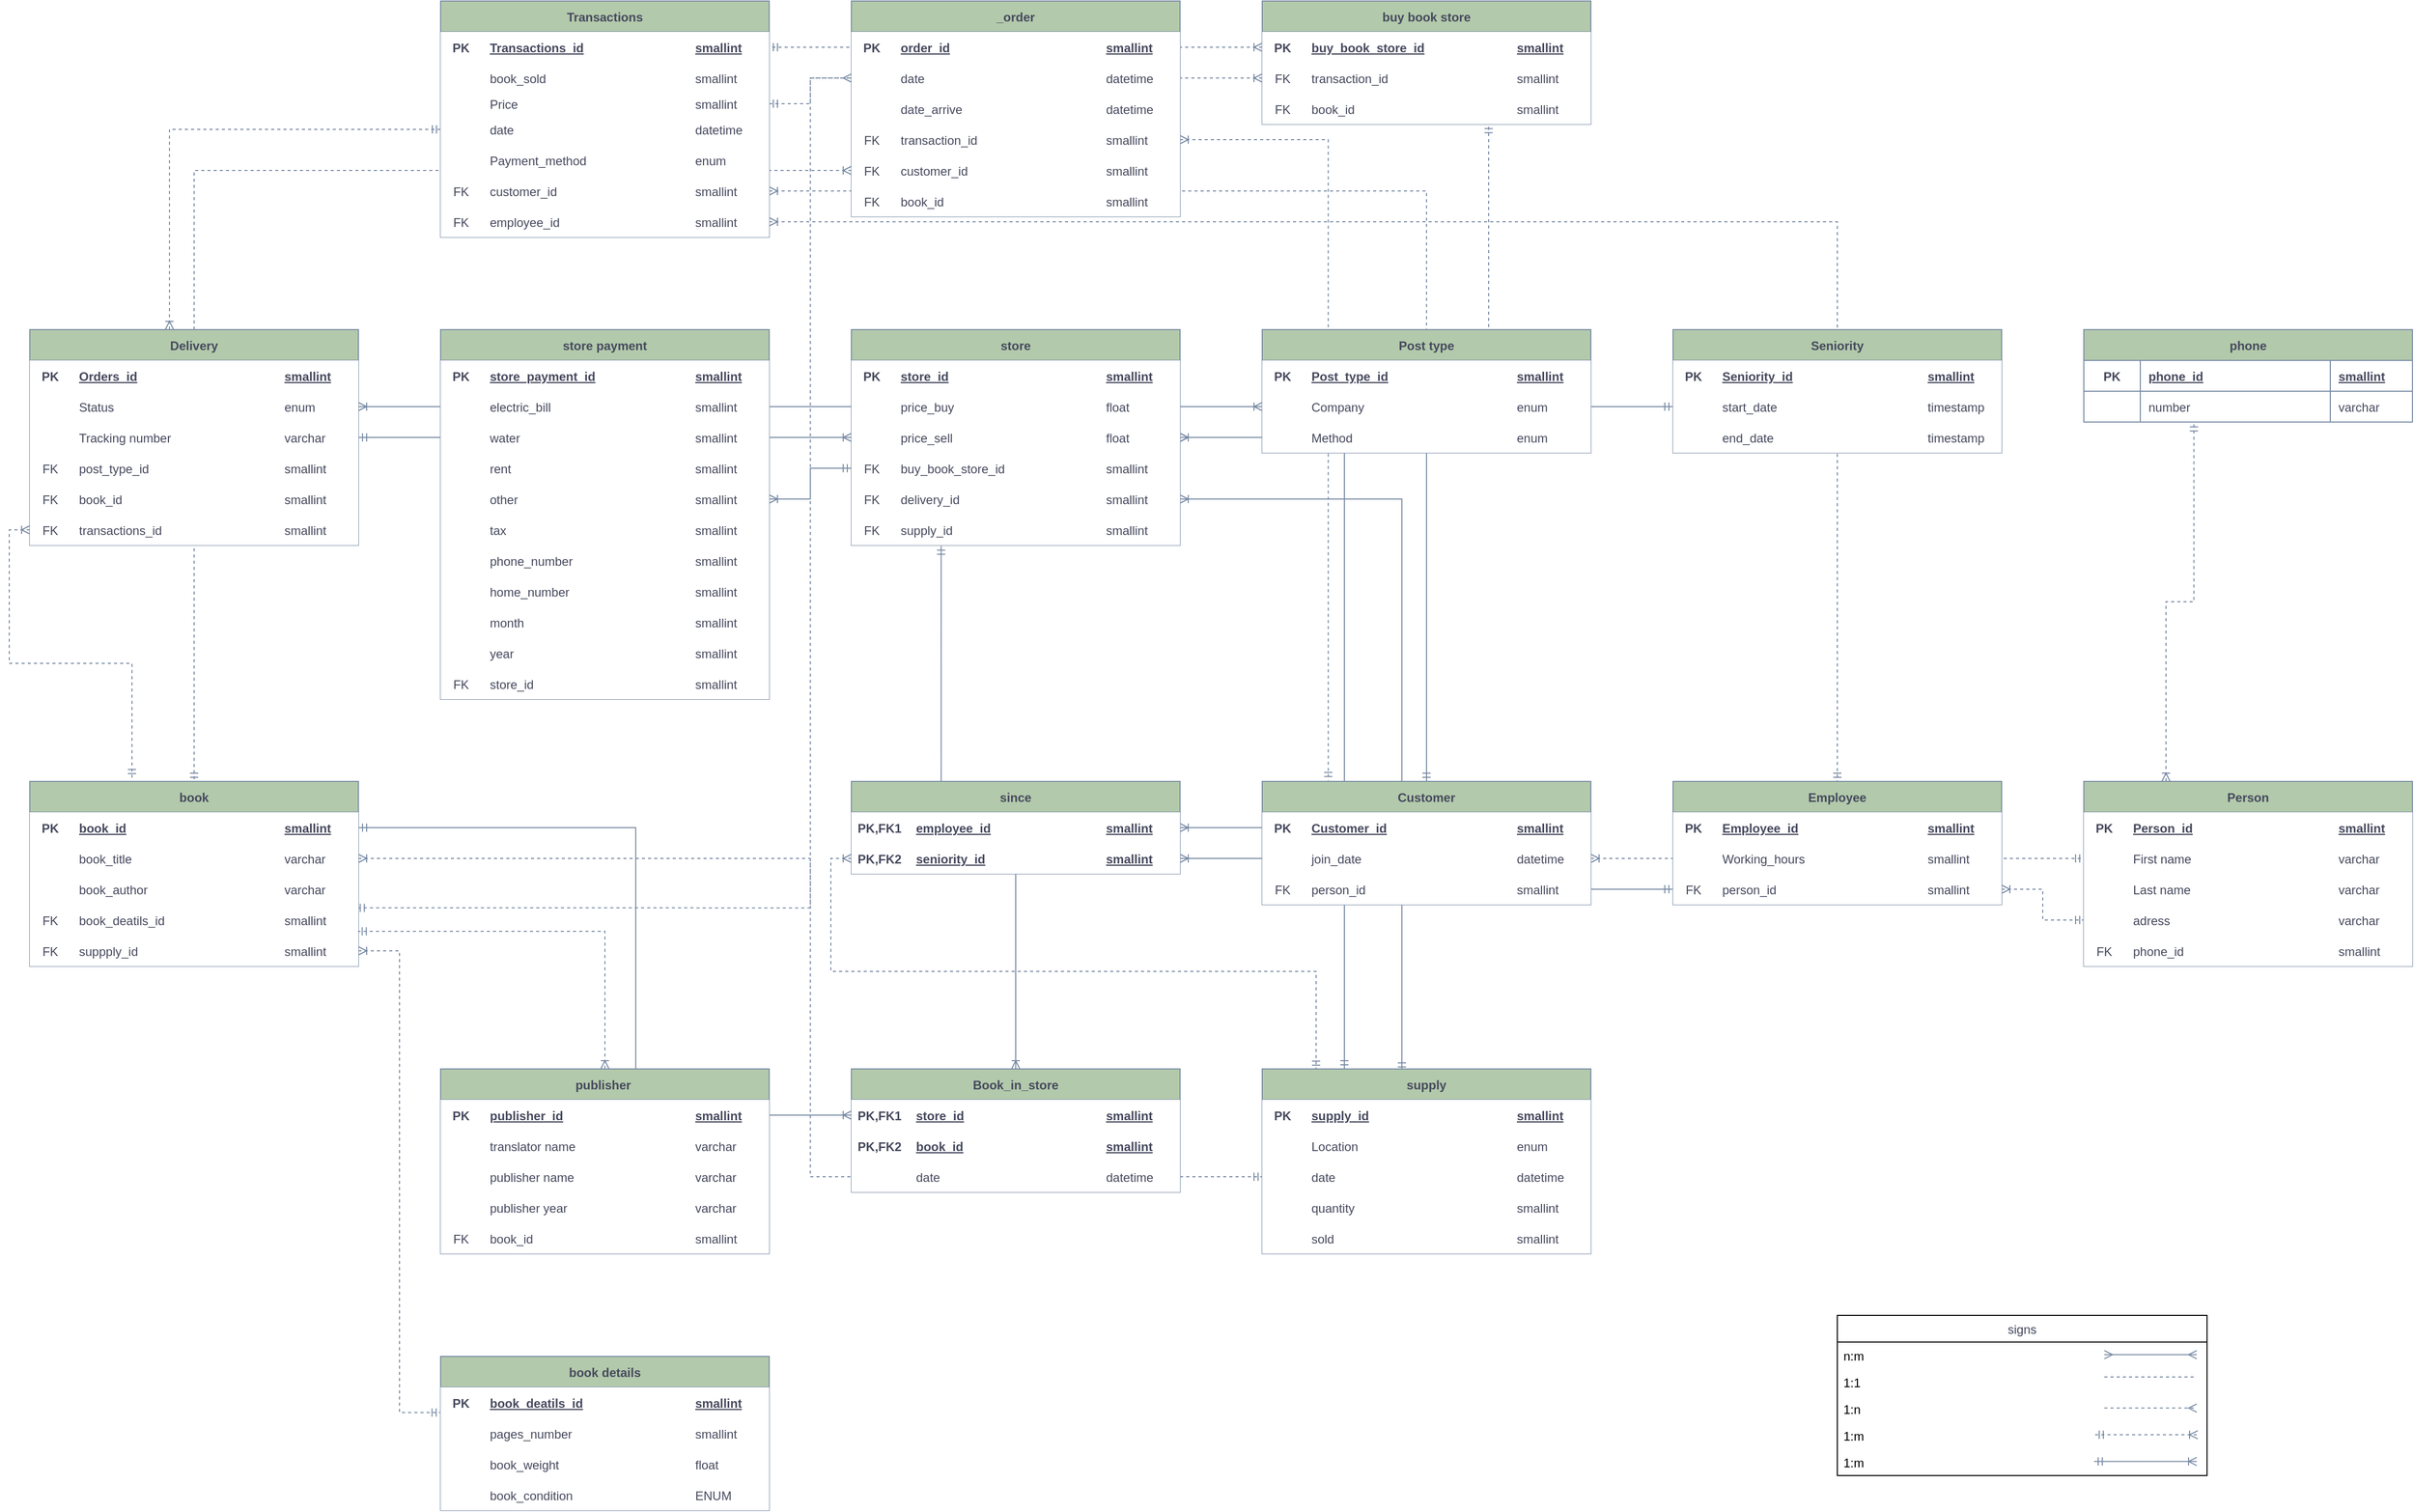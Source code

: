 <mxfile version="13.5.7" type="google"><diagram id="R2lEEEUBdFMjLlhIrx00" name="3NF"><mxGraphModel dx="3853" dy="2928" grid="1" gridSize="10" guides="1" tooltips="1" connect="1" arrows="1" fold="1" page="1" pageScale="1" pageWidth="850" pageHeight="1100" background="#ffffff" math="0" shadow="0" extFonts="Permanent Marker^https://fonts.googleapis.com/css?family=Permanent+Marker"><root><mxCell id="0"/><mxCell id="1" parent="0"/><mxCell id="uGJU4iJzdKlXi1bwGPBc-234" style="edgeStyle=orthogonalEdgeStyle;rounded=0;orthogonalLoop=1;jettySize=auto;html=1;exitX=0;exitY=0.5;exitDx=0;exitDy=0;entryX=1;entryY=0.5;entryDx=0;entryDy=0;startArrow=ERoneToMany;startFill=0;endArrow=ERmandOne;endFill=0;strokeColor=#788AA3;strokeWidth=1;fillColor=#B2C9AB;fontColor=#46495D;" edge="1" parent="1" source="0UXnfNyy0sD_Yb2mJ9L8-31" target="0UXnfNyy0sD_Yb2mJ9L8-2"><mxGeometry relative="1" as="geometry"><Array as="points"><mxPoint x="-1570" y="-1115"/><mxPoint x="-1570" y="-1395"/></Array></mxGeometry></mxCell><mxCell id="uGJU4iJzdKlXi1bwGPBc-193" style="edgeStyle=orthogonalEdgeStyle;rounded=0;orthogonalLoop=1;jettySize=auto;html=1;exitX=1;exitY=0.5;exitDx=0;exitDy=0;entryX=0;entryY=0.5;entryDx=0;entryDy=0;dashed=1;startArrow=ERoneToMany;startFill=0;endArrow=ERmandOne;endFill=0;strokeColor=#788AA3;strokeWidth=1;fillColor=#B2C9AB;fontColor=#46495D;" edge="1" parent="1" source="0UXnfNyy0sD_Yb2mJ9L8-5" target="0UXnfNyy0sD_Yb2mJ9L8-156"><mxGeometry relative="1" as="geometry"/></mxCell><mxCell id="uGJU4iJzdKlXi1bwGPBc-177" style="edgeStyle=orthogonalEdgeStyle;rounded=0;orthogonalLoop=1;jettySize=auto;html=1;exitX=1;exitY=0.5;exitDx=0;exitDy=0;entryX=0;entryY=0.5;entryDx=0;entryDy=0;startArrow=ERoneToMany;startFill=0;endArrow=ERmandOne;endFill=0;strokeColor=#788AA3;strokeWidth=1;fillColor=#B2C9AB;fontColor=#46495D;" edge="1" parent="1" source="0UXnfNyy0sD_Yb2mJ9L8-265" target="72hYTu65WNREwuFtcpXu-34"><mxGeometry relative="1" as="geometry"/></mxCell><mxCell id="uGJU4iJzdKlXi1bwGPBc-176" style="edgeStyle=orthogonalEdgeStyle;rounded=0;orthogonalLoop=1;jettySize=auto;html=1;exitX=1;exitY=0.5;exitDx=0;exitDy=0;entryX=0;entryY=0.5;entryDx=0;entryDy=0;dashed=1;startArrow=ERoneToMany;startFill=0;endArrow=ERmandOne;endFill=0;strokeColor=#788AA3;strokeWidth=1;fillColor=#B2C9AB;fontColor=#46495D;" edge="1" parent="1" source="72hYTu65WNREwuFtcpXu-6" target="0UXnfNyy0sD_Yb2mJ9L8-105"><mxGeometry relative="1" as="geometry"/></mxCell><mxCell id="uGJU4iJzdKlXi1bwGPBc-172" style="edgeStyle=orthogonalEdgeStyle;rounded=0;orthogonalLoop=1;jettySize=auto;html=1;exitX=1;exitY=0.5;exitDx=0;exitDy=0;entryX=0.201;entryY=-0.006;entryDx=0;entryDy=0;entryPerimeter=0;dashed=1;startArrow=ERoneToMany;startFill=0;endArrow=ERmandOne;endFill=0;strokeColor=#788AA3;strokeWidth=1;fillColor=#B2C9AB;fontColor=#46495D;" edge="1" parent="1" source="72hYTu65WNREwuFtcpXu-58" target="72hYTu65WNREwuFtcpXu-2"><mxGeometry relative="1" as="geometry"/></mxCell><mxCell id="uGJU4iJzdKlXi1bwGPBc-170" style="edgeStyle=orthogonalEdgeStyle;rounded=0;orthogonalLoop=1;jettySize=auto;html=1;exitX=1;exitY=0.5;exitDx=0;exitDy=0;entryX=0;entryY=0.5;entryDx=0;entryDy=0;startArrow=ERoneToMany;startFill=0;endArrow=ERmandOne;endFill=0;strokeColor=#788AA3;fillColor=#B2C9AB;fontColor=#46495D;" edge="1" parent="1" source="0UXnfNyy0sD_Yb2mJ9L8-262" target="72hYTu65WNREwuFtcpXu-119"><mxGeometry relative="1" as="geometry"/></mxCell><mxCell id="uGJU4iJzdKlXi1bwGPBc-169" style="edgeStyle=orthogonalEdgeStyle;rounded=0;orthogonalLoop=1;jettySize=auto;html=1;entryX=0.25;entryY=0;entryDx=0;entryDy=0;startArrow=ERoneToMany;startFill=0;endArrow=ERmandOne;endFill=0;strokeColor=#788AA3;fillColor=#B2C9AB;fontColor=#46495D;" edge="1" parent="1" source="0UXnfNyy0sD_Yb2mJ9L8-17" target="0UXnfNyy0sD_Yb2mJ9L8-149"><mxGeometry relative="1" as="geometry"/></mxCell><mxCell id="uGJU4iJzdKlXi1bwGPBc-168" style="edgeStyle=orthogonalEdgeStyle;rounded=0;orthogonalLoop=1;jettySize=auto;html=1;exitX=0.5;exitY=0;exitDx=0;exitDy=0;entryX=0.273;entryY=1.025;entryDx=0;entryDy=0;entryPerimeter=0;startArrow=ERoneToMany;startFill=0;endArrow=ERmandOne;endFill=0;strokeColor=#788AA3;fillColor=#B2C9AB;fontColor=#46495D;" edge="1" parent="1" source="0UXnfNyy0sD_Yb2mJ9L8-27" target="XmjT314aPXrrysBmU4Pw-38"><mxGeometry relative="1" as="geometry"/></mxCell><mxCell id="uGJU4iJzdKlXi1bwGPBc-165" style="edgeStyle=orthogonalEdgeStyle;rounded=0;orthogonalLoop=1;jettySize=auto;html=1;exitX=1;exitY=0.5;exitDx=0;exitDy=0;entryX=0.425;entryY=0.012;entryDx=0;entryDy=0;entryPerimeter=0;startArrow=ERoneToMany;startFill=0;endArrow=ERmandOne;endFill=0;strokeColor=#788AA3;fillColor=#B2C9AB;fontColor=#46495D;" edge="1" parent="1" source="0UXnfNyy0sD_Yb2mJ9L8-165" target="0UXnfNyy0sD_Yb2mJ9L8-149"><mxGeometry relative="1" as="geometry"/></mxCell><mxCell id="uGJU4iJzdKlXi1bwGPBc-118" style="edgeStyle=orthogonalEdgeStyle;rounded=0;orthogonalLoop=1;jettySize=auto;html=1;exitX=0;exitY=0.5;exitDx=0;exitDy=0;entryX=1;entryY=0.5;entryDx=0;entryDy=0;startArrow=ERoneToMany;startFill=0;endArrow=ERmandOne;endFill=0;strokeColor=#788AA3;fillColor=#B2C9AB;fontColor=#46495D;" edge="1" parent="1" source="0UXnfNyy0sD_Yb2mJ9L8-24" target="72hYTu65WNREwuFtcpXu-69"><mxGeometry relative="1" as="geometry"/></mxCell><mxCell id="uGJU4iJzdKlXi1bwGPBc-117" style="edgeStyle=orthogonalEdgeStyle;rounded=0;orthogonalLoop=1;jettySize=auto;html=1;exitX=1;exitY=0.5;exitDx=0;exitDy=0;startArrow=ERoneToMany;startFill=0;endArrow=ERoneToMany;endFill=0;strokeColor=#788AA3;fillColor=#B2C9AB;fontColor=#46495D;" edge="1" parent="1" source="72hYTu65WNREwuFtcpXu-66" target="72hYTu65WNREwuFtcpXu-99"><mxGeometry relative="1" as="geometry"/></mxCell><mxCell id="uGJU4iJzdKlXi1bwGPBc-67" style="edgeStyle=orthogonalEdgeStyle;rounded=0;orthogonalLoop=1;jettySize=auto;html=1;exitX=1;exitY=0.5;exitDx=0;exitDy=0;startArrow=ERoneToMany;startFill=0;endArrow=ERmandOne;endFill=0;strokeColor=#788AA3;fillColor=#B2C9AB;fontColor=#46495D;entryX=0.689;entryY=1.01;entryDx=0;entryDy=0;entryPerimeter=0;dashed=1;" edge="1" parent="1" source="0UXnfNyy0sD_Yb2mJ9L8-24" target="RBzdOdTToDV8X_IFFDyV-137"><mxGeometry relative="1" as="geometry"><mxPoint x="-737.143" y="-2070" as="targetPoint"/><Array as="points"><mxPoint x="-739" y="-1775"/></Array></mxGeometry></mxCell><mxCell id="uGJU4iJzdKlXi1bwGPBc-64" style="edgeStyle=orthogonalEdgeStyle;rounded=0;orthogonalLoop=1;jettySize=auto;html=1;exitX=0;exitY=0.5;exitDx=0;exitDy=0;entryX=0.993;entryY=1.105;entryDx=0;entryDy=0;entryPerimeter=0;startArrow=ERoneToMany;startFill=0;endArrow=ERmandOne;endFill=0;strokeColor=#788AA3;fillColor=#B2C9AB;fontColor=#46495D;dashed=1;" edge="1" parent="1" source="RBzdOdTToDV8X_IFFDyV-117" target="0UXnfNyy0sD_Yb2mJ9L8-8"><mxGeometry relative="1" as="geometry"/></mxCell><mxCell id="uGJU4iJzdKlXi1bwGPBc-62" style="edgeStyle=orthogonalEdgeStyle;rounded=0;orthogonalLoop=1;jettySize=auto;html=1;exitX=0;exitY=0.5;exitDx=0;exitDy=0;startArrow=ERoneToMany;startFill=0;endArrow=ERmandOne;endFill=0;strokeColor=#788AA3;fillColor=#B2C9AB;fontColor=#46495D;dashed=1;" edge="1" parent="1" source="72hYTu65WNREwuFtcpXu-78" target="0UXnfNyy0sD_Yb2mJ9L8-1"><mxGeometry relative="1" as="geometry"/></mxCell><mxCell id="uGJU4iJzdKlXi1bwGPBc-57" style="edgeStyle=orthogonalEdgeStyle;rounded=0;orthogonalLoop=1;jettySize=auto;html=1;exitX=1;exitY=0.5;exitDx=0;exitDy=0;entryX=0.5;entryY=0;entryDx=0;entryDy=0;startArrow=ERoneToMany;startFill=0;endArrow=ERmandOne;endFill=0;strokeColor=#788AA3;fillColor=#B2C9AB;fontColor=#46495D;dashed=1;" edge="1" parent="1" source="XmjT314aPXrrysBmU4Pw-6" target="72hYTu65WNREwuFtcpXu-2"><mxGeometry relative="1" as="geometry"/></mxCell><mxCell id="uGJU4iJzdKlXi1bwGPBc-8" style="edgeStyle=orthogonalEdgeStyle;rounded=0;orthogonalLoop=1;jettySize=auto;html=1;exitX=0;exitY=0.5;exitDx=0;exitDy=0;entryX=1;entryY=0.5;entryDx=0;entryDy=0;startArrow=ERoneToMany;startFill=0;endArrow=ERmandOne;endFill=0;strokeColor=#788AA3;fillColor=#B2C9AB;fontColor=#46495D;dashed=1;" edge="1" parent="1" source="RBzdOdTToDV8X_IFFDyV-109" target="72hYTu65WNREwuFtcpXu-40"><mxGeometry relative="1" as="geometry"/></mxCell><mxCell id="uGJU4iJzdKlXi1bwGPBc-6" style="edgeStyle=orthogonalEdgeStyle;rounded=0;orthogonalLoop=1;jettySize=auto;html=1;exitX=1;exitY=0.5;exitDx=0;exitDy=0;entryX=0.5;entryY=0;entryDx=0;entryDy=0;startArrow=ERoneToMany;startFill=0;endArrow=ERmandOne;endFill=0;strokeColor=#788AA3;fontColor=#46495D;dashed=1;" edge="1" parent="1" source="XmjT314aPXrrysBmU4Pw-10" target="72hYTu65WNREwuFtcpXu-12"><mxGeometry relative="1" as="geometry"/></mxCell><mxCell id="72hYTu65WNREwuFtcpXu-39" value="Transactions" style="shape=table;startSize=30;container=1;collapsible=1;childLayout=tableLayout;fixedRows=1;rowLines=0;fontStyle=1;align=center;resizeLast=1;fillColor=#B2C9AB;strokeColor=#788AA3;fontColor=#46495D;" parent="1" vertex="1"><mxGeometry x="-1760" y="-2200" width="320" height="230" as="geometry"/></mxCell><mxCell id="72hYTu65WNREwuFtcpXu-40" value="" style="shape=partialRectangle;collapsible=0;dropTarget=0;pointerEvents=0;fillColor=none;points=[[0,0.5],[1,0.5]];portConstraint=eastwest;top=0;left=0;right=0;bottom=1;strokeColor=#788AA3;fontColor=#46495D;" parent="72hYTu65WNREwuFtcpXu-39" vertex="1"><mxGeometry y="30" width="320" height="30" as="geometry"/></mxCell><mxCell id="72hYTu65WNREwuFtcpXu-41" value="PK" style="shape=partialRectangle;overflow=hidden;connectable=0;top=0;left=0;bottom=0;right=0;fontStyle=1;strokeColor=#788AA3;fontColor=#46495D;" parent="72hYTu65WNREwuFtcpXu-40" vertex="1"><mxGeometry width="40" height="30" as="geometry"/></mxCell><mxCell id="72hYTu65WNREwuFtcpXu-42" value="Transactions_id" style="shape=partialRectangle;overflow=hidden;connectable=0;top=0;left=0;bottom=0;right=0;align=left;spacingLeft=6;fontStyle=5;strokeColor=#788AA3;fontColor=#46495D;" parent="72hYTu65WNREwuFtcpXu-40" vertex="1"><mxGeometry x="40" width="200" height="30" as="geometry"/></mxCell><mxCell id="RBzdOdTToDV8X_IFFDyV-29" value="smallint" style="shape=partialRectangle;overflow=hidden;connectable=0;top=0;left=0;bottom=0;right=0;align=left;spacingLeft=6;fontStyle=5;strokeColor=#788AA3;fontColor=#46495D;" parent="72hYTu65WNREwuFtcpXu-40" vertex="1"><mxGeometry x="240" width="80" height="30" as="geometry"/></mxCell><mxCell id="72hYTu65WNREwuFtcpXu-43" value="" style="shape=partialRectangle;collapsible=0;dropTarget=0;pointerEvents=0;fillColor=none;points=[[0,0.5],[1,0.5]];portConstraint=eastwest;top=0;left=0;right=0;bottom=0;strokeColor=#788AA3;fontColor=#46495D;" parent="72hYTu65WNREwuFtcpXu-39" vertex="1"><mxGeometry y="60" width="320" height="30" as="geometry"/></mxCell><mxCell id="72hYTu65WNREwuFtcpXu-44" value="" style="shape=partialRectangle;overflow=hidden;connectable=0;top=0;left=0;bottom=0;right=0;strokeColor=#788AA3;fontColor=#46495D;" parent="72hYTu65WNREwuFtcpXu-43" vertex="1"><mxGeometry width="40" height="30" as="geometry"/></mxCell><mxCell id="72hYTu65WNREwuFtcpXu-45" value="book_sold" style="shape=partialRectangle;overflow=hidden;connectable=0;top=0;left=0;bottom=0;right=0;align=left;spacingLeft=6;strokeColor=#788AA3;fontColor=#46495D;" parent="72hYTu65WNREwuFtcpXu-43" vertex="1"><mxGeometry x="40" width="200" height="30" as="geometry"/></mxCell><mxCell id="RBzdOdTToDV8X_IFFDyV-30" value="smallint" style="shape=partialRectangle;overflow=hidden;connectable=0;top=0;left=0;bottom=0;right=0;align=left;spacingLeft=6;strokeColor=#788AA3;fontColor=#46495D;" parent="72hYTu65WNREwuFtcpXu-43" vertex="1"><mxGeometry x="240" width="80" height="30" as="geometry"/></mxCell><mxCell id="72hYTu65WNREwuFtcpXu-46" value="" style="shape=partialRectangle;collapsible=0;dropTarget=0;pointerEvents=0;fillColor=none;points=[[0,0.5],[1,0.5]];portConstraint=eastwest;top=0;left=0;right=0;bottom=0;strokeColor=#788AA3;fontColor=#46495D;" parent="72hYTu65WNREwuFtcpXu-39" vertex="1"><mxGeometry y="90" width="320" height="20" as="geometry"/></mxCell><mxCell id="72hYTu65WNREwuFtcpXu-47" value="" style="shape=partialRectangle;overflow=hidden;connectable=0;top=0;left=0;bottom=0;right=0;strokeColor=#788AA3;fontColor=#46495D;" parent="72hYTu65WNREwuFtcpXu-46" vertex="1"><mxGeometry width="40" height="20" as="geometry"/></mxCell><mxCell id="72hYTu65WNREwuFtcpXu-48" value="Price" style="shape=partialRectangle;overflow=hidden;connectable=0;top=0;left=0;bottom=0;right=0;align=left;spacingLeft=6;strokeColor=#788AA3;fontColor=#46495D;" parent="72hYTu65WNREwuFtcpXu-46" vertex="1"><mxGeometry x="40" width="200" height="20" as="geometry"/></mxCell><mxCell id="RBzdOdTToDV8X_IFFDyV-31" value="smallint" style="shape=partialRectangle;overflow=hidden;connectable=0;top=0;left=0;bottom=0;right=0;align=left;spacingLeft=6;strokeColor=#788AA3;fontColor=#46495D;" parent="72hYTu65WNREwuFtcpXu-46" vertex="1"><mxGeometry x="240" width="80" height="20" as="geometry"/></mxCell><mxCell id="72hYTu65WNREwuFtcpXu-49" value="" style="shape=partialRectangle;collapsible=0;dropTarget=0;pointerEvents=0;fillColor=none;points=[[0,0.5],[1,0.5]];portConstraint=eastwest;top=0;left=0;right=0;bottom=0;strokeColor=#788AA3;fontColor=#46495D;" parent="72hYTu65WNREwuFtcpXu-39" vertex="1"><mxGeometry y="110" width="320" height="30" as="geometry"/></mxCell><mxCell id="72hYTu65WNREwuFtcpXu-50" value="" style="shape=partialRectangle;overflow=hidden;connectable=0;top=0;left=0;bottom=0;right=0;strokeColor=#788AA3;fontColor=#46495D;" parent="72hYTu65WNREwuFtcpXu-49" vertex="1"><mxGeometry width="40" height="30" as="geometry"/></mxCell><mxCell id="72hYTu65WNREwuFtcpXu-51" value="date" style="shape=partialRectangle;overflow=hidden;connectable=0;top=0;left=0;bottom=0;right=0;align=left;spacingLeft=6;strokeColor=#788AA3;fontColor=#46495D;" parent="72hYTu65WNREwuFtcpXu-49" vertex="1"><mxGeometry x="40" width="200" height="30" as="geometry"/></mxCell><mxCell id="RBzdOdTToDV8X_IFFDyV-32" value="datetime" style="shape=partialRectangle;overflow=hidden;connectable=0;top=0;left=0;bottom=0;right=0;align=left;spacingLeft=6;strokeColor=#788AA3;fontColor=#46495D;" parent="72hYTu65WNREwuFtcpXu-49" vertex="1"><mxGeometry x="240" width="80" height="30" as="geometry"/></mxCell><mxCell id="XmjT314aPXrrysBmU4Pw-2" value="" style="shape=partialRectangle;collapsible=0;dropTarget=0;pointerEvents=0;fillColor=none;points=[[0,0.5],[1,0.5]];portConstraint=eastwest;top=0;left=0;right=0;bottom=0;strokeColor=#788AA3;fontColor=#46495D;" parent="72hYTu65WNREwuFtcpXu-39" vertex="1"><mxGeometry y="140" width="320" height="30" as="geometry"/></mxCell><mxCell id="XmjT314aPXrrysBmU4Pw-3" value="" style="shape=partialRectangle;overflow=hidden;connectable=0;top=0;left=0;bottom=0;right=0;strokeColor=#788AA3;fontColor=#46495D;" parent="XmjT314aPXrrysBmU4Pw-2" vertex="1"><mxGeometry width="40" height="30" as="geometry"/></mxCell><mxCell id="XmjT314aPXrrysBmU4Pw-4" value="Payment_method" style="shape=partialRectangle;overflow=hidden;connectable=0;top=0;left=0;bottom=0;right=0;align=left;spacingLeft=6;strokeColor=#788AA3;fontColor=#46495D;" parent="XmjT314aPXrrysBmU4Pw-2" vertex="1"><mxGeometry x="40" width="200" height="30" as="geometry"/></mxCell><mxCell id="XmjT314aPXrrysBmU4Pw-5" value="enum" style="shape=partialRectangle;overflow=hidden;connectable=0;top=0;left=0;bottom=0;right=0;align=left;spacingLeft=6;strokeColor=#788AA3;fontColor=#46495D;" parent="XmjT314aPXrrysBmU4Pw-2" vertex="1"><mxGeometry x="240" width="80" height="30" as="geometry"/></mxCell><mxCell id="XmjT314aPXrrysBmU4Pw-6" value="" style="shape=partialRectangle;collapsible=0;dropTarget=0;pointerEvents=0;fillColor=none;points=[[0,0.5],[1,0.5]];portConstraint=eastwest;top=0;left=0;right=0;bottom=0;strokeColor=#788AA3;fontColor=#46495D;" parent="72hYTu65WNREwuFtcpXu-39" vertex="1"><mxGeometry y="170" width="320" height="30" as="geometry"/></mxCell><mxCell id="XmjT314aPXrrysBmU4Pw-7" value="FK" style="shape=partialRectangle;overflow=hidden;connectable=0;top=0;left=0;bottom=0;right=0;strokeColor=#788AA3;fontColor=#46495D;" parent="XmjT314aPXrrysBmU4Pw-6" vertex="1"><mxGeometry width="40" height="30" as="geometry"/></mxCell><mxCell id="XmjT314aPXrrysBmU4Pw-8" value="customer_id" style="shape=partialRectangle;overflow=hidden;connectable=0;top=0;left=0;bottom=0;right=0;align=left;spacingLeft=6;strokeColor=#788AA3;fontColor=#46495D;" parent="XmjT314aPXrrysBmU4Pw-6" vertex="1"><mxGeometry x="40" width="200" height="30" as="geometry"/></mxCell><mxCell id="XmjT314aPXrrysBmU4Pw-9" value="smallint" style="shape=partialRectangle;overflow=hidden;connectable=0;top=0;left=0;bottom=0;right=0;align=left;spacingLeft=6;strokeColor=#788AA3;fontColor=#46495D;" parent="XmjT314aPXrrysBmU4Pw-6" vertex="1"><mxGeometry x="240" width="80" height="30" as="geometry"/></mxCell><mxCell id="XmjT314aPXrrysBmU4Pw-10" value="" style="shape=partialRectangle;collapsible=0;dropTarget=0;pointerEvents=0;fillColor=none;points=[[0,0.5],[1,0.5]];portConstraint=eastwest;top=0;left=0;right=0;bottom=0;strokeColor=#788AA3;fontColor=#46495D;" parent="72hYTu65WNREwuFtcpXu-39" vertex="1"><mxGeometry y="200" width="320" height="30" as="geometry"/></mxCell><mxCell id="XmjT314aPXrrysBmU4Pw-11" value="FK" style="shape=partialRectangle;overflow=hidden;connectable=0;top=0;left=0;bottom=0;right=0;strokeColor=#788AA3;fontColor=#46495D;" parent="XmjT314aPXrrysBmU4Pw-10" vertex="1"><mxGeometry width="40" height="30" as="geometry"/></mxCell><mxCell id="XmjT314aPXrrysBmU4Pw-12" value="employee_id" style="shape=partialRectangle;overflow=hidden;connectable=0;top=0;left=0;bottom=0;right=0;align=left;spacingLeft=6;strokeColor=#788AA3;fontColor=#46495D;" parent="XmjT314aPXrrysBmU4Pw-10" vertex="1"><mxGeometry x="40" width="200" height="30" as="geometry"/></mxCell><mxCell id="XmjT314aPXrrysBmU4Pw-13" value="smallint" style="shape=partialRectangle;overflow=hidden;connectable=0;top=0;left=0;bottom=0;right=0;align=left;spacingLeft=6;strokeColor=#788AA3;fontColor=#46495D;" parent="XmjT314aPXrrysBmU4Pw-10" vertex="1"><mxGeometry x="240" width="80" height="30" as="geometry"/></mxCell><mxCell id="0UXnfNyy0sD_Yb2mJ9L8-201" value="_order" style="shape=table;startSize=30;container=1;collapsible=1;childLayout=tableLayout;fixedRows=1;rowLines=0;fontStyle=1;align=center;resizeLast=1;fillColor=#B2C9AB;strokeColor=#788AA3;fontColor=#46495D;columnLines=1;resizeLastRow=0;noLabel=0;portConstraintRotation=0;connectable=1;allowArrows=1;snapToPoint=0;fixDash=0;autosize=0;treeFolding=0;comic=0;" parent="1" vertex="1"><mxGeometry x="-1360" y="-2200" width="320" height="210" as="geometry"/></mxCell><mxCell id="0UXnfNyy0sD_Yb2mJ9L8-202" value="" style="shape=partialRectangle;collapsible=0;dropTarget=0;pointerEvents=0;fillColor=none;points=[[0,0.5],[1,0.5]];portConstraint=eastwest;top=0;left=0;right=0;bottom=1;strokeColor=#788AA3;fontColor=#46495D;" parent="0UXnfNyy0sD_Yb2mJ9L8-201" vertex="1"><mxGeometry y="30" width="320" height="30" as="geometry"/></mxCell><mxCell id="0UXnfNyy0sD_Yb2mJ9L8-203" value="PK" style="shape=partialRectangle;overflow=hidden;connectable=0;top=0;left=0;bottom=0;right=0;fontStyle=1;strokeColor=#788AA3;fontColor=#46495D;gradientColor=#ffffff;" parent="0UXnfNyy0sD_Yb2mJ9L8-202" vertex="1"><mxGeometry width="40" height="30" as="geometry"/></mxCell><mxCell id="0UXnfNyy0sD_Yb2mJ9L8-204" value="order_id" style="shape=partialRectangle;overflow=hidden;connectable=0;top=0;left=0;bottom=0;right=0;align=left;spacingLeft=6;fontStyle=5;strokeColor=#788AA3;fontColor=#46495D;gradientColor=#ffffff;" parent="0UXnfNyy0sD_Yb2mJ9L8-202" vertex="1"><mxGeometry x="40" width="200" height="30" as="geometry"/></mxCell><mxCell id="RBzdOdTToDV8X_IFFDyV-60" value="smallint" style="shape=partialRectangle;overflow=hidden;connectable=0;top=0;left=0;bottom=0;right=0;align=left;spacingLeft=6;fontStyle=5;strokeColor=#788AA3;fontColor=#46495D;gradientColor=#ffffff;" parent="0UXnfNyy0sD_Yb2mJ9L8-202" vertex="1"><mxGeometry x="240" width="80" height="30" as="geometry"/></mxCell><mxCell id="0UXnfNyy0sD_Yb2mJ9L8-205" value="" style="shape=partialRectangle;collapsible=0;dropTarget=0;pointerEvents=0;points=[[0,0.5],[1,0.5]];portConstraint=eastwest;top=0;left=0;right=0;bottom=0;fontColor=#46495D;perimeterSpacing=0;strokeWidth=1;gradientColor=#000000;fillColor=none;" parent="0UXnfNyy0sD_Yb2mJ9L8-201" vertex="1"><mxGeometry y="60" width="320" height="30" as="geometry"/></mxCell><mxCell id="0UXnfNyy0sD_Yb2mJ9L8-206" value="" style="shape=partialRectangle;overflow=hidden;connectable=0;top=0;left=0;bottom=0;right=0;strokeColor=#788AA3;fontColor=#46495D;gradientColor=#ffffff;" parent="0UXnfNyy0sD_Yb2mJ9L8-205" vertex="1"><mxGeometry width="40" height="30" as="geometry"/></mxCell><mxCell id="0UXnfNyy0sD_Yb2mJ9L8-207" value="date" style="shape=partialRectangle;overflow=hidden;connectable=0;top=0;left=0;bottom=0;right=0;align=left;spacingLeft=6;fontColor=#46495D;gradientColor=#ffffff;strokeWidth=1;perimeterSpacing=0;" parent="0UXnfNyy0sD_Yb2mJ9L8-205" vertex="1"><mxGeometry x="40" width="200" height="30" as="geometry"/></mxCell><mxCell id="RBzdOdTToDV8X_IFFDyV-61" value="datetime" style="shape=partialRectangle;overflow=hidden;connectable=0;top=0;left=0;bottom=0;right=0;align=left;spacingLeft=6;strokeColor=#788AA3;fontColor=#46495D;gradientColor=#ffffff;" parent="0UXnfNyy0sD_Yb2mJ9L8-205" vertex="1"><mxGeometry x="240" width="80" height="30" as="geometry"/></mxCell><mxCell id="XmjT314aPXrrysBmU4Pw-14" value="" style="shape=partialRectangle;collapsible=0;dropTarget=0;pointerEvents=0;fillColor=none;points=[[0,0.5],[1,0.5]];portConstraint=eastwest;top=0;left=0;right=0;bottom=0;strokeColor=#788AA3;fontColor=#46495D;" parent="0UXnfNyy0sD_Yb2mJ9L8-201" vertex="1"><mxGeometry y="90" width="320" height="30" as="geometry"/></mxCell><mxCell id="XmjT314aPXrrysBmU4Pw-15" value="" style="shape=partialRectangle;overflow=hidden;connectable=0;top=0;left=0;bottom=0;right=0;strokeColor=#788AA3;fontColor=#46495D;gradientColor=#ffffff;" parent="XmjT314aPXrrysBmU4Pw-14" vertex="1"><mxGeometry width="40" height="30" as="geometry"/></mxCell><mxCell id="XmjT314aPXrrysBmU4Pw-16" value="date_arrive" style="shape=partialRectangle;overflow=hidden;connectable=0;top=0;left=0;bottom=0;right=0;align=left;spacingLeft=6;strokeColor=#788AA3;fontColor=#46495D;gradientColor=#ffffff;" parent="XmjT314aPXrrysBmU4Pw-14" vertex="1"><mxGeometry x="40" width="200" height="30" as="geometry"/></mxCell><mxCell id="XmjT314aPXrrysBmU4Pw-17" value="datetime" style="shape=partialRectangle;overflow=hidden;connectable=0;top=0;left=0;bottom=0;right=0;align=left;spacingLeft=6;strokeColor=#788AA3;fontColor=#46495D;gradientColor=#ffffff;" parent="XmjT314aPXrrysBmU4Pw-14" vertex="1"><mxGeometry x="240" width="80" height="30" as="geometry"/></mxCell><mxCell id="72hYTu65WNREwuFtcpXu-58" value="" style="shape=partialRectangle;collapsible=0;dropTarget=0;pointerEvents=0;fillColor=none;points=[[0,0.5],[1,0.5]];portConstraint=eastwest;top=0;left=0;right=0;bottom=0;strokeColor=#788AA3;fontColor=#46495D;" parent="0UXnfNyy0sD_Yb2mJ9L8-201" vertex="1"><mxGeometry y="120" width="320" height="30" as="geometry"/></mxCell><mxCell id="72hYTu65WNREwuFtcpXu-59" value="FK" style="shape=partialRectangle;overflow=hidden;connectable=0;top=0;left=0;bottom=0;right=0;strokeColor=#788AA3;fontColor=#46495D;gradientColor=#ffffff;" parent="72hYTu65WNREwuFtcpXu-58" vertex="1"><mxGeometry width="40" height="30" as="geometry"/></mxCell><mxCell id="72hYTu65WNREwuFtcpXu-60" value="transaction_id" style="shape=partialRectangle;overflow=hidden;connectable=0;top=0;left=0;bottom=0;right=0;align=left;spacingLeft=6;strokeColor=#788AA3;fontColor=#46495D;gradientColor=#ffffff;" parent="72hYTu65WNREwuFtcpXu-58" vertex="1"><mxGeometry x="40" width="200" height="30" as="geometry"/></mxCell><mxCell id="RBzdOdTToDV8X_IFFDyV-62" value="smallint" style="shape=partialRectangle;overflow=hidden;connectable=0;top=0;left=0;bottom=0;right=0;align=left;spacingLeft=6;strokeColor=#788AA3;fontColor=#46495D;gradientColor=#ffffff;" parent="72hYTu65WNREwuFtcpXu-58" vertex="1"><mxGeometry x="240" width="80" height="30" as="geometry"/></mxCell><mxCell id="72hYTu65WNREwuFtcpXu-78" value="" style="shape=partialRectangle;collapsible=0;dropTarget=0;pointerEvents=0;fillColor=none;points=[[0,0.5],[1,0.5]];portConstraint=eastwest;top=0;left=0;right=0;bottom=0;strokeColor=#788AA3;fontColor=#46495D;" parent="0UXnfNyy0sD_Yb2mJ9L8-201" vertex="1"><mxGeometry y="150" width="320" height="30" as="geometry"/></mxCell><mxCell id="72hYTu65WNREwuFtcpXu-79" value="FK" style="shape=partialRectangle;overflow=hidden;connectable=0;top=0;left=0;bottom=0;right=0;strokeColor=#788AA3;fontColor=#46495D;gradientColor=#ffffff;" parent="72hYTu65WNREwuFtcpXu-78" vertex="1"><mxGeometry width="40" height="30" as="geometry"/></mxCell><mxCell id="72hYTu65WNREwuFtcpXu-80" value="customer_id" style="shape=partialRectangle;overflow=hidden;connectable=0;top=0;left=0;bottom=0;right=0;align=left;spacingLeft=6;strokeColor=#788AA3;fontColor=#46495D;gradientColor=#ffffff;" parent="72hYTu65WNREwuFtcpXu-78" vertex="1"><mxGeometry x="40" width="200" height="30" as="geometry"/></mxCell><mxCell id="RBzdOdTToDV8X_IFFDyV-63" value="smallint" style="shape=partialRectangle;overflow=hidden;connectable=0;top=0;left=0;bottom=0;right=0;align=left;spacingLeft=6;strokeColor=#788AA3;fontColor=#46495D;gradientColor=#ffffff;" parent="72hYTu65WNREwuFtcpXu-78" vertex="1"><mxGeometry x="240" width="80" height="30" as="geometry"/></mxCell><mxCell id="RBzdOdTToDV8X_IFFDyV-65" value="" style="shape=partialRectangle;collapsible=0;dropTarget=0;pointerEvents=0;fillColor=none;points=[[0,0.5],[1,0.5]];portConstraint=eastwest;top=0;left=0;right=0;bottom=0;strokeColor=#788AA3;fontColor=#46495D;" parent="0UXnfNyy0sD_Yb2mJ9L8-201" vertex="1"><mxGeometry y="180" width="320" height="30" as="geometry"/></mxCell><mxCell id="RBzdOdTToDV8X_IFFDyV-66" value="FK" style="shape=partialRectangle;overflow=hidden;connectable=0;top=0;left=0;bottom=0;right=0;strokeColor=#788AA3;fontColor=#46495D;gradientColor=#ffffff;" parent="RBzdOdTToDV8X_IFFDyV-65" vertex="1"><mxGeometry width="40" height="30" as="geometry"/></mxCell><mxCell id="RBzdOdTToDV8X_IFFDyV-67" value="book_id" style="shape=partialRectangle;overflow=hidden;connectable=0;top=0;left=0;bottom=0;right=0;align=left;spacingLeft=6;strokeColor=#788AA3;fontColor=#46495D;gradientColor=#ffffff;" parent="RBzdOdTToDV8X_IFFDyV-65" vertex="1"><mxGeometry x="40" width="200" height="30" as="geometry"/></mxCell><mxCell id="RBzdOdTToDV8X_IFFDyV-68" value="smallint" style="shape=partialRectangle;overflow=hidden;connectable=0;top=0;left=0;bottom=0;right=0;align=left;spacingLeft=6;strokeColor=#788AA3;fontColor=#46495D;gradientColor=#ffffff;" parent="RBzdOdTToDV8X_IFFDyV-65" vertex="1"><mxGeometry x="240" width="80" height="30" as="geometry"/></mxCell><mxCell id="RBzdOdTToDV8X_IFFDyV-108" value="buy book store" style="shape=table;startSize=30;container=1;collapsible=1;childLayout=tableLayout;fixedRows=1;rowLines=0;fontStyle=1;align=center;resizeLast=1;fillColor=#B2C9AB;strokeColor=#788AA3;fontColor=#46495D;" parent="1" vertex="1"><mxGeometry x="-960" y="-2200" width="320" height="120" as="geometry"/></mxCell><mxCell id="RBzdOdTToDV8X_IFFDyV-109" value="" style="shape=partialRectangle;collapsible=0;dropTarget=0;pointerEvents=0;fillColor=none;points=[[0,0.5],[1,0.5]];portConstraint=eastwest;top=0;left=0;right=0;bottom=1;strokeColor=#788AA3;fontColor=#46495D;" parent="RBzdOdTToDV8X_IFFDyV-108" vertex="1"><mxGeometry y="30" width="320" height="30" as="geometry"/></mxCell><mxCell id="RBzdOdTToDV8X_IFFDyV-110" value="PK" style="shape=partialRectangle;overflow=hidden;connectable=0;top=0;left=0;bottom=0;right=0;fontStyle=1;strokeColor=#788AA3;fontColor=#46495D;" parent="RBzdOdTToDV8X_IFFDyV-109" vertex="1"><mxGeometry width="40" height="30" as="geometry"/></mxCell><mxCell id="RBzdOdTToDV8X_IFFDyV-111" value="buy_book_store_id" style="shape=partialRectangle;overflow=hidden;connectable=0;top=0;left=0;bottom=0;right=0;align=left;spacingLeft=6;fontStyle=5;strokeColor=#788AA3;fontColor=#46495D;" parent="RBzdOdTToDV8X_IFFDyV-109" vertex="1"><mxGeometry x="40" width="200" height="30" as="geometry"/></mxCell><mxCell id="RBzdOdTToDV8X_IFFDyV-112" value="smallint" style="shape=partialRectangle;overflow=hidden;connectable=0;top=0;left=0;bottom=0;right=0;align=left;spacingLeft=6;fontStyle=5;strokeColor=#788AA3;fontColor=#46495D;" parent="RBzdOdTToDV8X_IFFDyV-109" vertex="1"><mxGeometry x="240" width="80" height="30" as="geometry"/></mxCell><mxCell id="RBzdOdTToDV8X_IFFDyV-117" value="" style="shape=partialRectangle;collapsible=0;dropTarget=0;pointerEvents=0;fillColor=none;points=[[0,0.5],[1,0.5]];portConstraint=eastwest;top=0;left=0;right=0;bottom=0;strokeColor=#788AA3;fontColor=#46495D;" parent="RBzdOdTToDV8X_IFFDyV-108" vertex="1"><mxGeometry y="60" width="320" height="30" as="geometry"/></mxCell><mxCell id="RBzdOdTToDV8X_IFFDyV-118" value="FK" style="shape=partialRectangle;overflow=hidden;connectable=0;top=0;left=0;bottom=0;right=0;strokeColor=#788AA3;fontColor=#46495D;" parent="RBzdOdTToDV8X_IFFDyV-117" vertex="1"><mxGeometry width="40" height="30" as="geometry"/></mxCell><mxCell id="RBzdOdTToDV8X_IFFDyV-119" value="transaction_id" style="shape=partialRectangle;overflow=hidden;connectable=0;top=0;left=0;bottom=0;right=0;align=left;spacingLeft=6;strokeColor=#788AA3;fontColor=#46495D;" parent="RBzdOdTToDV8X_IFFDyV-117" vertex="1"><mxGeometry x="40" width="200" height="30" as="geometry"/></mxCell><mxCell id="RBzdOdTToDV8X_IFFDyV-120" value="smallint" style="shape=partialRectangle;overflow=hidden;connectable=0;top=0;left=0;bottom=0;right=0;align=left;spacingLeft=6;strokeColor=#788AA3;fontColor=#46495D;" parent="RBzdOdTToDV8X_IFFDyV-117" vertex="1"><mxGeometry x="240" width="80" height="30" as="geometry"/></mxCell><mxCell id="RBzdOdTToDV8X_IFFDyV-137" value="" style="shape=partialRectangle;collapsible=0;dropTarget=0;pointerEvents=0;fillColor=none;points=[[0,0.5],[1,0.5]];portConstraint=eastwest;top=0;left=0;right=0;bottom=0;strokeColor=#788AA3;fontColor=#46495D;" parent="RBzdOdTToDV8X_IFFDyV-108" vertex="1"><mxGeometry y="90" width="320" height="30" as="geometry"/></mxCell><mxCell id="RBzdOdTToDV8X_IFFDyV-138" value="FK" style="shape=partialRectangle;overflow=hidden;connectable=0;top=0;left=0;bottom=0;right=0;strokeColor=#788AA3;fontColor=#46495D;" parent="RBzdOdTToDV8X_IFFDyV-137" vertex="1"><mxGeometry width="40" height="30" as="geometry"/></mxCell><mxCell id="RBzdOdTToDV8X_IFFDyV-139" value="book_id" style="shape=partialRectangle;overflow=hidden;connectable=0;top=0;left=0;bottom=0;right=0;align=left;spacingLeft=6;strokeColor=#788AA3;fontColor=#46495D;" parent="RBzdOdTToDV8X_IFFDyV-137" vertex="1"><mxGeometry x="40" width="200" height="30" as="geometry"/></mxCell><mxCell id="RBzdOdTToDV8X_IFFDyV-140" value="smallint" style="shape=partialRectangle;overflow=hidden;connectable=0;top=0;left=0;bottom=0;right=0;align=left;spacingLeft=6;strokeColor=#788AA3;fontColor=#46495D;" parent="RBzdOdTToDV8X_IFFDyV-137" vertex="1"><mxGeometry x="240" width="80" height="30" as="geometry"/></mxCell><mxCell id="72hYTu65WNREwuFtcpXu-62" value="Delivery" style="shape=table;startSize=30;container=1;collapsible=1;childLayout=tableLayout;fixedRows=1;rowLines=0;fontStyle=1;align=center;resizeLast=1;fillColor=#B2C9AB;strokeColor=#788AA3;fontColor=#46495D;" parent="1" vertex="1"><mxGeometry x="-2160" y="-1880" width="320" height="210" as="geometry"/></mxCell><mxCell id="72hYTu65WNREwuFtcpXu-63" value="" style="shape=partialRectangle;collapsible=0;dropTarget=0;pointerEvents=0;fillColor=none;points=[[0,0.5],[1,0.5]];portConstraint=eastwest;top=0;left=0;right=0;bottom=1;strokeColor=#788AA3;fontColor=#46495D;" parent="72hYTu65WNREwuFtcpXu-62" vertex="1"><mxGeometry y="30" width="320" height="30" as="geometry"/></mxCell><mxCell id="72hYTu65WNREwuFtcpXu-64" value="PK" style="shape=partialRectangle;overflow=hidden;connectable=0;top=0;left=0;bottom=0;right=0;fontStyle=1;strokeColor=#788AA3;fontColor=#46495D;" parent="72hYTu65WNREwuFtcpXu-63" vertex="1"><mxGeometry width="40" height="30" as="geometry"/></mxCell><mxCell id="72hYTu65WNREwuFtcpXu-65" value="Orders_id" style="shape=partialRectangle;overflow=hidden;connectable=0;top=0;left=0;bottom=0;right=0;align=left;spacingLeft=6;fontStyle=5;strokeColor=#788AA3;fontColor=#46495D;" parent="72hYTu65WNREwuFtcpXu-63" vertex="1"><mxGeometry x="40" width="200" height="30" as="geometry"/></mxCell><mxCell id="RBzdOdTToDV8X_IFFDyV-55" value="smallint" style="shape=partialRectangle;overflow=hidden;connectable=0;top=0;left=0;bottom=0;right=0;align=left;spacingLeft=6;fontStyle=5;strokeColor=#788AA3;fontColor=#46495D;" parent="72hYTu65WNREwuFtcpXu-63" vertex="1"><mxGeometry x="240" width="80" height="30" as="geometry"/></mxCell><mxCell id="72hYTu65WNREwuFtcpXu-66" value="" style="shape=partialRectangle;collapsible=0;dropTarget=0;pointerEvents=0;fillColor=none;points=[[0,0.5],[1,0.5]];portConstraint=eastwest;top=0;left=0;right=0;bottom=0;strokeColor=#788AA3;fontColor=#46495D;" parent="72hYTu65WNREwuFtcpXu-62" vertex="1"><mxGeometry y="60" width="320" height="30" as="geometry"/></mxCell><mxCell id="72hYTu65WNREwuFtcpXu-67" value="" style="shape=partialRectangle;overflow=hidden;connectable=0;top=0;left=0;bottom=0;right=0;strokeColor=#788AA3;fontColor=#46495D;" parent="72hYTu65WNREwuFtcpXu-66" vertex="1"><mxGeometry width="40" height="30" as="geometry"/></mxCell><mxCell id="72hYTu65WNREwuFtcpXu-68" value="Status" style="shape=partialRectangle;overflow=hidden;connectable=0;top=0;left=0;bottom=0;right=0;align=left;spacingLeft=6;strokeColor=#788AA3;fontColor=#46495D;" parent="72hYTu65WNREwuFtcpXu-66" vertex="1"><mxGeometry x="40" width="200" height="30" as="geometry"/></mxCell><mxCell id="RBzdOdTToDV8X_IFFDyV-56" value="enum" style="shape=partialRectangle;overflow=hidden;connectable=0;top=0;left=0;bottom=0;right=0;align=left;spacingLeft=6;strokeColor=#788AA3;fontColor=#46495D;" parent="72hYTu65WNREwuFtcpXu-66" vertex="1"><mxGeometry x="240" width="80" height="30" as="geometry"/></mxCell><mxCell id="72hYTu65WNREwuFtcpXu-69" value="" style="shape=partialRectangle;collapsible=0;dropTarget=0;pointerEvents=0;fillColor=none;points=[[0,0.5],[1,0.5]];portConstraint=eastwest;top=0;left=0;right=0;bottom=0;strokeColor=#788AA3;fontColor=#46495D;" parent="72hYTu65WNREwuFtcpXu-62" vertex="1"><mxGeometry y="90" width="320" height="30" as="geometry"/></mxCell><mxCell id="72hYTu65WNREwuFtcpXu-70" value="" style="shape=partialRectangle;overflow=hidden;connectable=0;top=0;left=0;bottom=0;right=0;strokeColor=#788AA3;fontColor=#46495D;" parent="72hYTu65WNREwuFtcpXu-69" vertex="1"><mxGeometry width="40" height="30" as="geometry"/></mxCell><mxCell id="72hYTu65WNREwuFtcpXu-71" value="Tracking number" style="shape=partialRectangle;overflow=hidden;connectable=0;top=0;left=0;bottom=0;right=0;align=left;spacingLeft=6;strokeColor=#788AA3;fontColor=#46495D;" parent="72hYTu65WNREwuFtcpXu-69" vertex="1"><mxGeometry x="40" width="200" height="30" as="geometry"/></mxCell><mxCell id="RBzdOdTToDV8X_IFFDyV-57" value="varchar" style="shape=partialRectangle;overflow=hidden;connectable=0;top=0;left=0;bottom=0;right=0;align=left;spacingLeft=6;strokeColor=#788AA3;fontColor=#46495D;" parent="72hYTu65WNREwuFtcpXu-69" vertex="1"><mxGeometry x="240" width="80" height="30" as="geometry"/></mxCell><mxCell id="72hYTu65WNREwuFtcpXu-108" value="" style="shape=partialRectangle;collapsible=0;dropTarget=0;pointerEvents=0;fillColor=none;points=[[0,0.5],[1,0.5]];portConstraint=eastwest;top=0;left=0;right=0;bottom=0;strokeColor=#788AA3;fontColor=#46495D;" parent="72hYTu65WNREwuFtcpXu-62" vertex="1"><mxGeometry y="120" width="320" height="30" as="geometry"/></mxCell><mxCell id="72hYTu65WNREwuFtcpXu-109" value="FK" style="shape=partialRectangle;overflow=hidden;connectable=0;top=0;left=0;bottom=0;right=0;strokeColor=#788AA3;fontColor=#46495D;" parent="72hYTu65WNREwuFtcpXu-108" vertex="1"><mxGeometry width="40" height="30" as="geometry"/></mxCell><mxCell id="72hYTu65WNREwuFtcpXu-110" value="post_type_id" style="shape=partialRectangle;overflow=hidden;connectable=0;top=0;left=0;bottom=0;right=0;align=left;spacingLeft=6;strokeColor=#788AA3;fontColor=#46495D;" parent="72hYTu65WNREwuFtcpXu-108" vertex="1"><mxGeometry x="40" width="200" height="30" as="geometry"/></mxCell><mxCell id="RBzdOdTToDV8X_IFFDyV-59" value="smallint" style="shape=partialRectangle;overflow=hidden;connectable=0;top=0;left=0;bottom=0;right=0;align=left;spacingLeft=6;strokeColor=#788AA3;fontColor=#46495D;" parent="72hYTu65WNREwuFtcpXu-108" vertex="1"><mxGeometry x="240" width="80" height="30" as="geometry"/></mxCell><mxCell id="XmjT314aPXrrysBmU4Pw-18" value="" style="shape=partialRectangle;collapsible=0;dropTarget=0;pointerEvents=0;fillColor=none;points=[[0,0.5],[1,0.5]];portConstraint=eastwest;top=0;left=0;right=0;bottom=0;strokeColor=#788AA3;fontColor=#46495D;" parent="72hYTu65WNREwuFtcpXu-62" vertex="1"><mxGeometry y="150" width="320" height="30" as="geometry"/></mxCell><mxCell id="XmjT314aPXrrysBmU4Pw-19" value="FK" style="shape=partialRectangle;overflow=hidden;connectable=0;top=0;left=0;bottom=0;right=0;strokeColor=#788AA3;fontColor=#46495D;" parent="XmjT314aPXrrysBmU4Pw-18" vertex="1"><mxGeometry width="40" height="30" as="geometry"/></mxCell><mxCell id="XmjT314aPXrrysBmU4Pw-20" value="book_id" style="shape=partialRectangle;overflow=hidden;connectable=0;top=0;left=0;bottom=0;right=0;align=left;spacingLeft=6;strokeColor=#788AA3;fontColor=#46495D;" parent="XmjT314aPXrrysBmU4Pw-18" vertex="1"><mxGeometry x="40" width="200" height="30" as="geometry"/></mxCell><mxCell id="XmjT314aPXrrysBmU4Pw-21" value="smallint" style="shape=partialRectangle;overflow=hidden;connectable=0;top=0;left=0;bottom=0;right=0;align=left;spacingLeft=6;strokeColor=#788AA3;fontColor=#46495D;" parent="XmjT314aPXrrysBmU4Pw-18" vertex="1"><mxGeometry x="240" width="80" height="30" as="geometry"/></mxCell><mxCell id="XmjT314aPXrrysBmU4Pw-22" value="" style="shape=partialRectangle;collapsible=0;dropTarget=0;pointerEvents=0;fillColor=none;points=[[0,0.5],[1,0.5]];portConstraint=eastwest;top=0;left=0;right=0;bottom=0;strokeColor=#788AA3;fontColor=#46495D;" parent="72hYTu65WNREwuFtcpXu-62" vertex="1"><mxGeometry y="180" width="320" height="30" as="geometry"/></mxCell><mxCell id="XmjT314aPXrrysBmU4Pw-23" value="FK" style="shape=partialRectangle;overflow=hidden;connectable=0;top=0;left=0;bottom=0;right=0;strokeColor=#788AA3;fontColor=#46495D;" parent="XmjT314aPXrrysBmU4Pw-22" vertex="1"><mxGeometry width="40" height="30" as="geometry"/></mxCell><mxCell id="XmjT314aPXrrysBmU4Pw-24" value="transactions_id" style="shape=partialRectangle;overflow=hidden;connectable=0;top=0;left=0;bottom=0;right=0;align=left;spacingLeft=6;strokeColor=#788AA3;fontColor=#46495D;" parent="XmjT314aPXrrysBmU4Pw-22" vertex="1"><mxGeometry x="40" width="200" height="30" as="geometry"/></mxCell><mxCell id="XmjT314aPXrrysBmU4Pw-25" value="smallint" style="shape=partialRectangle;overflow=hidden;connectable=0;top=0;left=0;bottom=0;right=0;align=left;spacingLeft=6;strokeColor=#788AA3;fontColor=#46495D;" parent="XmjT314aPXrrysBmU4Pw-22" vertex="1"><mxGeometry x="240" width="80" height="30" as="geometry"/></mxCell><mxCell id="0UXnfNyy0sD_Yb2mJ9L8-66" value="store payment" style="shape=table;startSize=30;container=1;collapsible=1;childLayout=tableLayout;fixedRows=1;rowLines=0;fontStyle=1;align=center;resizeLast=1;fillColor=#B2C9AB;strokeColor=#788AA3;fontColor=#46495D;" parent="1" vertex="1"><mxGeometry x="-1760" y="-1880" width="320" height="360" as="geometry"/></mxCell><mxCell id="0UXnfNyy0sD_Yb2mJ9L8-67" value="" style="shape=partialRectangle;collapsible=0;dropTarget=0;pointerEvents=0;fillColor=none;points=[[0,0.5],[1,0.5]];portConstraint=eastwest;top=0;left=0;right=0;bottom=1;strokeColor=#788AA3;fontColor=#46495D;" parent="0UXnfNyy0sD_Yb2mJ9L8-66" vertex="1"><mxGeometry y="30" width="320" height="30" as="geometry"/></mxCell><mxCell id="0UXnfNyy0sD_Yb2mJ9L8-68" value="PK" style="shape=partialRectangle;overflow=hidden;connectable=0;top=0;left=0;bottom=0;right=0;fontStyle=1;strokeColor=#788AA3;fontColor=#46495D;" parent="0UXnfNyy0sD_Yb2mJ9L8-67" vertex="1"><mxGeometry width="40" height="30" as="geometry"/></mxCell><mxCell id="0UXnfNyy0sD_Yb2mJ9L8-69" value="store_payment_id" style="shape=partialRectangle;overflow=hidden;connectable=0;top=0;left=0;bottom=0;right=0;align=left;spacingLeft=6;fontStyle=5;strokeColor=#788AA3;fontColor=#46495D;" parent="0UXnfNyy0sD_Yb2mJ9L8-67" vertex="1"><mxGeometry x="40" width="200" height="30" as="geometry"/></mxCell><mxCell id="RBzdOdTToDV8X_IFFDyV-7" value="smallint" style="shape=partialRectangle;overflow=hidden;connectable=0;top=0;left=0;bottom=0;right=0;align=left;spacingLeft=6;fontStyle=5;strokeColor=#788AA3;fontColor=#46495D;" parent="0UXnfNyy0sD_Yb2mJ9L8-67" vertex="1"><mxGeometry x="240" width="80" height="30" as="geometry"/></mxCell><mxCell id="0UXnfNyy0sD_Yb2mJ9L8-70" value="" style="shape=partialRectangle;collapsible=0;dropTarget=0;pointerEvents=0;fillColor=none;points=[[0,0.5],[1,0.5]];portConstraint=eastwest;top=0;left=0;right=0;bottom=0;strokeColor=#788AA3;fontColor=#46495D;" parent="0UXnfNyy0sD_Yb2mJ9L8-66" vertex="1"><mxGeometry y="60" width="320" height="30" as="geometry"/></mxCell><mxCell id="0UXnfNyy0sD_Yb2mJ9L8-71" value="" style="shape=partialRectangle;overflow=hidden;connectable=0;top=0;left=0;bottom=0;right=0;strokeColor=#788AA3;fontColor=#46495D;" parent="0UXnfNyy0sD_Yb2mJ9L8-70" vertex="1"><mxGeometry width="40" height="30" as="geometry"/></mxCell><mxCell id="0UXnfNyy0sD_Yb2mJ9L8-72" value="electric_bill" style="shape=partialRectangle;overflow=hidden;connectable=0;top=0;left=0;bottom=0;right=0;align=left;spacingLeft=6;fontStyle=0;strokeColor=#788AA3;fontColor=#46495D;" parent="0UXnfNyy0sD_Yb2mJ9L8-70" vertex="1"><mxGeometry x="40" width="200" height="30" as="geometry"/></mxCell><mxCell id="RBzdOdTToDV8X_IFFDyV-8" value="smallint" style="shape=partialRectangle;overflow=hidden;connectable=0;top=0;left=0;bottom=0;right=0;align=left;spacingLeft=6;fontStyle=0;strokeColor=#788AA3;fontColor=#46495D;" parent="0UXnfNyy0sD_Yb2mJ9L8-70" vertex="1"><mxGeometry x="240" width="80" height="30" as="geometry"/></mxCell><mxCell id="0UXnfNyy0sD_Yb2mJ9L8-73" value="" style="shape=partialRectangle;collapsible=0;dropTarget=0;pointerEvents=0;fillColor=none;points=[[0,0.5],[1,0.5]];portConstraint=eastwest;top=0;left=0;right=0;bottom=0;strokeColor=#788AA3;fontColor=#46495D;" parent="0UXnfNyy0sD_Yb2mJ9L8-66" vertex="1"><mxGeometry y="90" width="320" height="30" as="geometry"/></mxCell><mxCell id="0UXnfNyy0sD_Yb2mJ9L8-74" value="" style="shape=partialRectangle;overflow=hidden;connectable=0;top=0;left=0;bottom=0;right=0;strokeColor=#788AA3;fontColor=#46495D;" parent="0UXnfNyy0sD_Yb2mJ9L8-73" vertex="1"><mxGeometry width="40" height="30" as="geometry"/></mxCell><mxCell id="0UXnfNyy0sD_Yb2mJ9L8-75" value="water" style="shape=partialRectangle;overflow=hidden;connectable=0;top=0;left=0;bottom=0;right=0;align=left;spacingLeft=6;strokeColor=#788AA3;fontColor=#46495D;" parent="0UXnfNyy0sD_Yb2mJ9L8-73" vertex="1"><mxGeometry x="40" width="200" height="30" as="geometry"/></mxCell><mxCell id="RBzdOdTToDV8X_IFFDyV-9" value="smallint" style="shape=partialRectangle;overflow=hidden;connectable=0;top=0;left=0;bottom=0;right=0;align=left;spacingLeft=6;strokeColor=#788AA3;fontColor=#46495D;" parent="0UXnfNyy0sD_Yb2mJ9L8-73" vertex="1"><mxGeometry x="240" width="80" height="30" as="geometry"/></mxCell><mxCell id="0UXnfNyy0sD_Yb2mJ9L8-76" value="" style="shape=partialRectangle;collapsible=0;dropTarget=0;pointerEvents=0;fillColor=none;points=[[0,0.5],[1,0.5]];portConstraint=eastwest;top=0;left=0;right=0;bottom=0;strokeColor=#788AA3;fontColor=#46495D;" parent="0UXnfNyy0sD_Yb2mJ9L8-66" vertex="1"><mxGeometry y="120" width="320" height="30" as="geometry"/></mxCell><mxCell id="0UXnfNyy0sD_Yb2mJ9L8-77" value="" style="shape=partialRectangle;overflow=hidden;connectable=0;top=0;left=0;bottom=0;right=0;strokeColor=#788AA3;fontColor=#46495D;" parent="0UXnfNyy0sD_Yb2mJ9L8-76" vertex="1"><mxGeometry width="40" height="30" as="geometry"/></mxCell><mxCell id="0UXnfNyy0sD_Yb2mJ9L8-78" value="rent" style="shape=partialRectangle;overflow=hidden;connectable=0;top=0;left=0;bottom=0;right=0;align=left;spacingLeft=6;strokeColor=#788AA3;fontColor=#46495D;" parent="0UXnfNyy0sD_Yb2mJ9L8-76" vertex="1"><mxGeometry x="40" width="200" height="30" as="geometry"/></mxCell><mxCell id="RBzdOdTToDV8X_IFFDyV-10" value="smallint" style="shape=partialRectangle;overflow=hidden;connectable=0;top=0;left=0;bottom=0;right=0;align=left;spacingLeft=6;strokeColor=#788AA3;fontColor=#46495D;" parent="0UXnfNyy0sD_Yb2mJ9L8-76" vertex="1"><mxGeometry x="240" width="80" height="30" as="geometry"/></mxCell><mxCell id="0UXnfNyy0sD_Yb2mJ9L8-79" value="" style="shape=partialRectangle;collapsible=0;dropTarget=0;pointerEvents=0;fillColor=none;points=[[0,0.5],[1,0.5]];portConstraint=eastwest;top=0;left=0;right=0;bottom=0;strokeColor=#788AA3;fontColor=#46495D;" parent="0UXnfNyy0sD_Yb2mJ9L8-66" vertex="1"><mxGeometry y="150" width="320" height="30" as="geometry"/></mxCell><mxCell id="0UXnfNyy0sD_Yb2mJ9L8-80" value="" style="shape=partialRectangle;overflow=hidden;connectable=0;top=0;left=0;bottom=0;right=0;strokeColor=#788AA3;fontColor=#46495D;" parent="0UXnfNyy0sD_Yb2mJ9L8-79" vertex="1"><mxGeometry width="40" height="30" as="geometry"/></mxCell><mxCell id="0UXnfNyy0sD_Yb2mJ9L8-81" value="other" style="shape=partialRectangle;overflow=hidden;connectable=0;top=0;left=0;bottom=0;right=0;align=left;spacingLeft=6;strokeColor=#788AA3;fontColor=#46495D;" parent="0UXnfNyy0sD_Yb2mJ9L8-79" vertex="1"><mxGeometry x="40" width="200" height="30" as="geometry"/></mxCell><mxCell id="RBzdOdTToDV8X_IFFDyV-11" value="smallint" style="shape=partialRectangle;overflow=hidden;connectable=0;top=0;left=0;bottom=0;right=0;align=left;spacingLeft=6;strokeColor=#788AA3;fontColor=#46495D;" parent="0UXnfNyy0sD_Yb2mJ9L8-79" vertex="1"><mxGeometry x="240" width="80" height="30" as="geometry"/></mxCell><mxCell id="0UXnfNyy0sD_Yb2mJ9L8-82" value="" style="shape=partialRectangle;collapsible=0;dropTarget=0;pointerEvents=0;fillColor=none;points=[[0,0.5],[1,0.5]];portConstraint=eastwest;top=0;left=0;right=0;bottom=0;strokeColor=#788AA3;fontColor=#46495D;" parent="0UXnfNyy0sD_Yb2mJ9L8-66" vertex="1"><mxGeometry y="180" width="320" height="30" as="geometry"/></mxCell><mxCell id="0UXnfNyy0sD_Yb2mJ9L8-83" value="" style="shape=partialRectangle;overflow=hidden;connectable=0;top=0;left=0;bottom=0;right=0;strokeColor=#788AA3;fontColor=#46495D;" parent="0UXnfNyy0sD_Yb2mJ9L8-82" vertex="1"><mxGeometry width="40" height="30" as="geometry"/></mxCell><mxCell id="0UXnfNyy0sD_Yb2mJ9L8-84" value="tax" style="shape=partialRectangle;overflow=hidden;connectable=0;top=0;left=0;bottom=0;right=0;align=left;spacingLeft=6;strokeColor=#788AA3;fontColor=#46495D;" parent="0UXnfNyy0sD_Yb2mJ9L8-82" vertex="1"><mxGeometry x="40" width="200" height="30" as="geometry"/></mxCell><mxCell id="RBzdOdTToDV8X_IFFDyV-12" value="smallint" style="shape=partialRectangle;overflow=hidden;connectable=0;top=0;left=0;bottom=0;right=0;align=left;spacingLeft=6;strokeColor=#788AA3;fontColor=#46495D;" parent="0UXnfNyy0sD_Yb2mJ9L8-82" vertex="1"><mxGeometry x="240" width="80" height="30" as="geometry"/></mxCell><mxCell id="0UXnfNyy0sD_Yb2mJ9L8-85" value="" style="shape=partialRectangle;collapsible=0;dropTarget=0;pointerEvents=0;fillColor=none;points=[[0,0.5],[1,0.5]];portConstraint=eastwest;top=0;left=0;right=0;bottom=0;strokeColor=#788AA3;fontColor=#46495D;" parent="0UXnfNyy0sD_Yb2mJ9L8-66" vertex="1"><mxGeometry y="210" width="320" height="30" as="geometry"/></mxCell><mxCell id="0UXnfNyy0sD_Yb2mJ9L8-86" value="" style="shape=partialRectangle;overflow=hidden;connectable=0;top=0;left=0;bottom=0;right=0;strokeColor=#788AA3;fontColor=#46495D;" parent="0UXnfNyy0sD_Yb2mJ9L8-85" vertex="1"><mxGeometry width="40" height="30" as="geometry"/></mxCell><mxCell id="0UXnfNyy0sD_Yb2mJ9L8-87" value="phone_number" style="shape=partialRectangle;overflow=hidden;connectable=0;top=0;left=0;bottom=0;right=0;align=left;spacingLeft=6;strokeColor=#788AA3;fontColor=#46495D;" parent="0UXnfNyy0sD_Yb2mJ9L8-85" vertex="1"><mxGeometry x="40" width="200" height="30" as="geometry"/></mxCell><mxCell id="RBzdOdTToDV8X_IFFDyV-13" value="smallint" style="shape=partialRectangle;overflow=hidden;connectable=0;top=0;left=0;bottom=0;right=0;align=left;spacingLeft=6;strokeColor=#788AA3;fontColor=#46495D;" parent="0UXnfNyy0sD_Yb2mJ9L8-85" vertex="1"><mxGeometry x="240" width="80" height="30" as="geometry"/></mxCell><mxCell id="0UXnfNyy0sD_Yb2mJ9L8-88" value="" style="shape=partialRectangle;collapsible=0;dropTarget=0;pointerEvents=0;fillColor=none;points=[[0,0.5],[1,0.5]];portConstraint=eastwest;top=0;left=0;right=0;bottom=0;strokeColor=#788AA3;fontColor=#46495D;" parent="0UXnfNyy0sD_Yb2mJ9L8-66" vertex="1"><mxGeometry y="240" width="320" height="30" as="geometry"/></mxCell><mxCell id="0UXnfNyy0sD_Yb2mJ9L8-89" value="" style="shape=partialRectangle;overflow=hidden;connectable=0;top=0;left=0;bottom=0;right=0;strokeColor=#788AA3;fontColor=#46495D;" parent="0UXnfNyy0sD_Yb2mJ9L8-88" vertex="1"><mxGeometry width="40" height="30" as="geometry"/></mxCell><mxCell id="0UXnfNyy0sD_Yb2mJ9L8-90" value="home_number" style="shape=partialRectangle;overflow=hidden;connectable=0;top=0;left=0;bottom=0;right=0;align=left;spacingLeft=6;strokeColor=#788AA3;fontColor=#46495D;" parent="0UXnfNyy0sD_Yb2mJ9L8-88" vertex="1"><mxGeometry x="40" width="200" height="30" as="geometry"/></mxCell><mxCell id="RBzdOdTToDV8X_IFFDyV-14" value="smallint" style="shape=partialRectangle;overflow=hidden;connectable=0;top=0;left=0;bottom=0;right=0;align=left;spacingLeft=6;strokeColor=#788AA3;fontColor=#46495D;" parent="0UXnfNyy0sD_Yb2mJ9L8-88" vertex="1"><mxGeometry x="240" width="80" height="30" as="geometry"/></mxCell><mxCell id="XmjT314aPXrrysBmU4Pw-26" value="" style="shape=partialRectangle;collapsible=0;dropTarget=0;pointerEvents=0;fillColor=none;points=[[0,0.5],[1,0.5]];portConstraint=eastwest;top=0;left=0;right=0;bottom=0;strokeColor=#788AA3;fontColor=#46495D;" parent="0UXnfNyy0sD_Yb2mJ9L8-66" vertex="1"><mxGeometry y="270" width="320" height="30" as="geometry"/></mxCell><mxCell id="XmjT314aPXrrysBmU4Pw-27" value="" style="shape=partialRectangle;overflow=hidden;connectable=0;top=0;left=0;bottom=0;right=0;strokeColor=#788AA3;fontColor=#46495D;" parent="XmjT314aPXrrysBmU4Pw-26" vertex="1"><mxGeometry width="40" height="30" as="geometry"/></mxCell><mxCell id="XmjT314aPXrrysBmU4Pw-28" value="month" style="shape=partialRectangle;overflow=hidden;connectable=0;top=0;left=0;bottom=0;right=0;align=left;spacingLeft=6;strokeColor=#788AA3;fontColor=#46495D;" parent="XmjT314aPXrrysBmU4Pw-26" vertex="1"><mxGeometry x="40" width="200" height="30" as="geometry"/></mxCell><mxCell id="XmjT314aPXrrysBmU4Pw-29" value="smallint" style="shape=partialRectangle;overflow=hidden;connectable=0;top=0;left=0;bottom=0;right=0;align=left;spacingLeft=6;strokeColor=#788AA3;fontColor=#46495D;" parent="XmjT314aPXrrysBmU4Pw-26" vertex="1"><mxGeometry x="240" width="80" height="30" as="geometry"/></mxCell><mxCell id="XmjT314aPXrrysBmU4Pw-30" value="" style="shape=partialRectangle;collapsible=0;dropTarget=0;pointerEvents=0;fillColor=none;points=[[0,0.5],[1,0.5]];portConstraint=eastwest;top=0;left=0;right=0;bottom=0;strokeColor=#788AA3;fontColor=#46495D;" parent="0UXnfNyy0sD_Yb2mJ9L8-66" vertex="1"><mxGeometry y="300" width="320" height="30" as="geometry"/></mxCell><mxCell id="XmjT314aPXrrysBmU4Pw-31" value="" style="shape=partialRectangle;overflow=hidden;connectable=0;top=0;left=0;bottom=0;right=0;strokeColor=#788AA3;fontColor=#46495D;" parent="XmjT314aPXrrysBmU4Pw-30" vertex="1"><mxGeometry width="40" height="30" as="geometry"/></mxCell><mxCell id="XmjT314aPXrrysBmU4Pw-32" value="year" style="shape=partialRectangle;overflow=hidden;connectable=0;top=0;left=0;bottom=0;right=0;align=left;spacingLeft=6;strokeColor=#788AA3;fontColor=#46495D;" parent="XmjT314aPXrrysBmU4Pw-30" vertex="1"><mxGeometry x="40" width="200" height="30" as="geometry"/></mxCell><mxCell id="XmjT314aPXrrysBmU4Pw-33" value="smallint" style="shape=partialRectangle;overflow=hidden;connectable=0;top=0;left=0;bottom=0;right=0;align=left;spacingLeft=6;strokeColor=#788AA3;fontColor=#46495D;" parent="XmjT314aPXrrysBmU4Pw-30" vertex="1"><mxGeometry x="240" width="80" height="30" as="geometry"/></mxCell><mxCell id="XmjT314aPXrrysBmU4Pw-34" value="" style="shape=partialRectangle;collapsible=0;dropTarget=0;pointerEvents=0;fillColor=none;points=[[0,0.5],[1,0.5]];portConstraint=eastwest;top=0;left=0;right=0;bottom=0;strokeColor=#788AA3;fontColor=#46495D;" parent="0UXnfNyy0sD_Yb2mJ9L8-66" vertex="1"><mxGeometry y="330" width="320" height="30" as="geometry"/></mxCell><mxCell id="XmjT314aPXrrysBmU4Pw-35" value="FK" style="shape=partialRectangle;overflow=hidden;connectable=0;top=0;left=0;bottom=0;right=0;strokeColor=#788AA3;fontColor=#46495D;" parent="XmjT314aPXrrysBmU4Pw-34" vertex="1"><mxGeometry width="40" height="30" as="geometry"/></mxCell><mxCell id="XmjT314aPXrrysBmU4Pw-36" value="store_id" style="shape=partialRectangle;overflow=hidden;connectable=0;top=0;left=0;bottom=0;right=0;align=left;spacingLeft=6;strokeColor=#788AA3;fontColor=#46495D;" parent="XmjT314aPXrrysBmU4Pw-34" vertex="1"><mxGeometry x="40" width="200" height="30" as="geometry"/></mxCell><mxCell id="XmjT314aPXrrysBmU4Pw-37" value="smallint" style="shape=partialRectangle;overflow=hidden;connectable=0;top=0;left=0;bottom=0;right=0;align=left;spacingLeft=6;strokeColor=#788AA3;fontColor=#46495D;" parent="XmjT314aPXrrysBmU4Pw-34" vertex="1"><mxGeometry x="240" width="80" height="30" as="geometry"/></mxCell><mxCell id="0UXnfNyy0sD_Yb2mJ9L8-17" value="store" style="shape=table;startSize=30;container=1;collapsible=1;childLayout=tableLayout;fixedRows=1;rowLines=0;fontStyle=1;align=center;resizeLast=1;fillColor=#B2C9AB;strokeColor=#788AA3;fontColor=#46495D;" parent="1" vertex="1"><mxGeometry x="-1360" y="-1880" width="320" height="210" as="geometry"/></mxCell><mxCell id="0UXnfNyy0sD_Yb2mJ9L8-18" value="" style="shape=partialRectangle;collapsible=0;dropTarget=0;pointerEvents=0;fillColor=none;points=[[0,0.5],[1,0.5]];portConstraint=eastwest;top=0;left=0;right=0;bottom=1;strokeColor=#788AA3;fontColor=#46495D;" parent="0UXnfNyy0sD_Yb2mJ9L8-17" vertex="1"><mxGeometry y="30" width="320" height="30" as="geometry"/></mxCell><mxCell id="0UXnfNyy0sD_Yb2mJ9L8-19" value="PK" style="shape=partialRectangle;overflow=hidden;connectable=0;top=0;left=0;bottom=0;right=0;fontStyle=1;strokeColor=#788AA3;fontColor=#46495D;" parent="0UXnfNyy0sD_Yb2mJ9L8-18" vertex="1"><mxGeometry width="40" height="30" as="geometry"/></mxCell><mxCell id="0UXnfNyy0sD_Yb2mJ9L8-20" value="store_id" style="shape=partialRectangle;overflow=hidden;connectable=0;top=0;left=0;bottom=0;right=0;align=left;spacingLeft=6;fontStyle=5;strokeColor=#788AA3;fontColor=#46495D;" parent="0UXnfNyy0sD_Yb2mJ9L8-18" vertex="1"><mxGeometry x="40" width="200" height="30" as="geometry"/></mxCell><mxCell id="RBzdOdTToDV8X_IFFDyV-81" value="smallint" style="shape=partialRectangle;overflow=hidden;connectable=0;top=0;left=0;bottom=0;right=0;align=left;spacingLeft=6;fontStyle=5;strokeColor=#788AA3;fontColor=#46495D;" parent="0UXnfNyy0sD_Yb2mJ9L8-18" vertex="1"><mxGeometry x="240" width="80" height="30" as="geometry"/></mxCell><mxCell id="0UXnfNyy0sD_Yb2mJ9L8-21" value="" style="shape=partialRectangle;collapsible=0;dropTarget=0;pointerEvents=0;fillColor=none;points=[[0,0.5],[1,0.5]];portConstraint=eastwest;top=0;left=0;right=0;bottom=0;strokeColor=#788AA3;fontColor=#46495D;" parent="0UXnfNyy0sD_Yb2mJ9L8-17" vertex="1"><mxGeometry y="60" width="320" height="30" as="geometry"/></mxCell><mxCell id="0UXnfNyy0sD_Yb2mJ9L8-22" value="" style="shape=partialRectangle;overflow=hidden;connectable=0;top=0;left=0;bottom=0;right=0;strokeColor=#788AA3;fontColor=#46495D;" parent="0UXnfNyy0sD_Yb2mJ9L8-21" vertex="1"><mxGeometry width="40" height="30" as="geometry"/></mxCell><mxCell id="0UXnfNyy0sD_Yb2mJ9L8-23" value="price_buy" style="shape=partialRectangle;overflow=hidden;connectable=0;top=0;left=0;bottom=0;right=0;align=left;spacingLeft=6;strokeColor=#788AA3;fontColor=#46495D;" parent="0UXnfNyy0sD_Yb2mJ9L8-21" vertex="1"><mxGeometry x="40" width="200" height="30" as="geometry"/></mxCell><mxCell id="RBzdOdTToDV8X_IFFDyV-82" value="float" style="shape=partialRectangle;overflow=hidden;connectable=0;top=0;left=0;bottom=0;right=0;align=left;spacingLeft=6;strokeColor=#788AA3;fontColor=#46495D;" parent="0UXnfNyy0sD_Yb2mJ9L8-21" vertex="1"><mxGeometry x="240" width="80" height="30" as="geometry"/></mxCell><mxCell id="0UXnfNyy0sD_Yb2mJ9L8-24" value="" style="shape=partialRectangle;collapsible=0;dropTarget=0;pointerEvents=0;fillColor=none;points=[[0,0.5],[1,0.5]];portConstraint=eastwest;top=0;left=0;right=0;bottom=0;strokeColor=#788AA3;fontColor=#46495D;" parent="0UXnfNyy0sD_Yb2mJ9L8-17" vertex="1"><mxGeometry y="90" width="320" height="30" as="geometry"/></mxCell><mxCell id="0UXnfNyy0sD_Yb2mJ9L8-25" value="" style="shape=partialRectangle;overflow=hidden;connectable=0;top=0;left=0;bottom=0;right=0;strokeColor=#788AA3;fontColor=#46495D;" parent="0UXnfNyy0sD_Yb2mJ9L8-24" vertex="1"><mxGeometry width="40" height="30" as="geometry"/></mxCell><mxCell id="0UXnfNyy0sD_Yb2mJ9L8-26" value="price_sell" style="shape=partialRectangle;overflow=hidden;connectable=0;top=0;left=0;bottom=0;right=0;align=left;spacingLeft=6;strokeColor=#788AA3;fontColor=#46495D;" parent="0UXnfNyy0sD_Yb2mJ9L8-24" vertex="1"><mxGeometry x="40" width="200" height="30" as="geometry"/></mxCell><mxCell id="RBzdOdTToDV8X_IFFDyV-83" value="float" style="shape=partialRectangle;overflow=hidden;connectable=0;top=0;left=0;bottom=0;right=0;align=left;spacingLeft=6;strokeColor=#788AA3;fontColor=#46495D;" parent="0UXnfNyy0sD_Yb2mJ9L8-24" vertex="1"><mxGeometry x="240" width="80" height="30" as="geometry"/></mxCell><mxCell id="0UXnfNyy0sD_Yb2mJ9L8-145" value="" style="shape=partialRectangle;collapsible=0;dropTarget=0;pointerEvents=0;fillColor=none;points=[[0,0.5],[1,0.5]];portConstraint=eastwest;top=0;left=0;right=0;bottom=0;strokeColor=#788AA3;fontColor=#46495D;" parent="0UXnfNyy0sD_Yb2mJ9L8-17" vertex="1"><mxGeometry y="120" width="320" height="30" as="geometry"/></mxCell><mxCell id="0UXnfNyy0sD_Yb2mJ9L8-146" value="FK" style="shape=partialRectangle;overflow=hidden;connectable=0;top=0;left=0;bottom=0;right=0;strokeColor=#788AA3;fontColor=#46495D;" parent="0UXnfNyy0sD_Yb2mJ9L8-145" vertex="1"><mxGeometry width="40" height="30" as="geometry"/></mxCell><mxCell id="0UXnfNyy0sD_Yb2mJ9L8-147" value="buy_book_store_id" style="shape=partialRectangle;overflow=hidden;connectable=0;top=0;left=0;bottom=0;right=0;align=left;spacingLeft=6;strokeColor=#788AA3;fontColor=#46495D;" parent="0UXnfNyy0sD_Yb2mJ9L8-145" vertex="1"><mxGeometry x="40" width="200" height="30" as="geometry"/></mxCell><mxCell id="RBzdOdTToDV8X_IFFDyV-84" value="smallint" style="shape=partialRectangle;overflow=hidden;connectable=0;top=0;left=0;bottom=0;right=0;align=left;spacingLeft=6;strokeColor=#788AA3;fontColor=#46495D;" parent="0UXnfNyy0sD_Yb2mJ9L8-145" vertex="1"><mxGeometry x="240" width="80" height="30" as="geometry"/></mxCell><mxCell id="0UXnfNyy0sD_Yb2mJ9L8-165" value="" style="shape=partialRectangle;collapsible=0;dropTarget=0;pointerEvents=0;fillColor=none;points=[[0,0.5],[1,0.5]];portConstraint=eastwest;top=0;left=0;right=0;bottom=0;strokeColor=#788AA3;fontColor=#46495D;" parent="0UXnfNyy0sD_Yb2mJ9L8-17" vertex="1"><mxGeometry y="150" width="320" height="30" as="geometry"/></mxCell><mxCell id="0UXnfNyy0sD_Yb2mJ9L8-166" value="FK" style="shape=partialRectangle;overflow=hidden;connectable=0;top=0;left=0;bottom=0;right=0;strokeColor=#788AA3;fontColor=#46495D;" parent="0UXnfNyy0sD_Yb2mJ9L8-165" vertex="1"><mxGeometry width="40" height="30" as="geometry"/></mxCell><mxCell id="0UXnfNyy0sD_Yb2mJ9L8-167" value="delivery_id" style="shape=partialRectangle;overflow=hidden;connectable=0;top=0;left=0;bottom=0;right=0;align=left;spacingLeft=6;strokeColor=#788AA3;fontColor=#46495D;" parent="0UXnfNyy0sD_Yb2mJ9L8-165" vertex="1"><mxGeometry x="40" width="200" height="30" as="geometry"/></mxCell><mxCell id="RBzdOdTToDV8X_IFFDyV-85" value="smallint" style="shape=partialRectangle;overflow=hidden;connectable=0;top=0;left=0;bottom=0;right=0;align=left;spacingLeft=6;strokeColor=#788AA3;fontColor=#46495D;" parent="0UXnfNyy0sD_Yb2mJ9L8-165" vertex="1"><mxGeometry x="240" width="80" height="30" as="geometry"/></mxCell><mxCell id="XmjT314aPXrrysBmU4Pw-38" value="" style="shape=partialRectangle;collapsible=0;dropTarget=0;pointerEvents=0;fillColor=none;points=[[0,0.5],[1,0.5]];portConstraint=eastwest;top=0;left=0;right=0;bottom=0;strokeColor=#788AA3;fontColor=#46495D;" parent="0UXnfNyy0sD_Yb2mJ9L8-17" vertex="1"><mxGeometry y="180" width="320" height="30" as="geometry"/></mxCell><mxCell id="XmjT314aPXrrysBmU4Pw-39" value="FK" style="shape=partialRectangle;overflow=hidden;connectable=0;top=0;left=0;bottom=0;right=0;strokeColor=#788AA3;fontColor=#46495D;" parent="XmjT314aPXrrysBmU4Pw-38" vertex="1"><mxGeometry width="40" height="30" as="geometry"/></mxCell><mxCell id="XmjT314aPXrrysBmU4Pw-40" value="supply_id" style="shape=partialRectangle;overflow=hidden;connectable=0;top=0;left=0;bottom=0;right=0;align=left;spacingLeft=6;strokeColor=#788AA3;fontColor=#46495D;" parent="XmjT314aPXrrysBmU4Pw-38" vertex="1"><mxGeometry x="40" width="200" height="30" as="geometry"/></mxCell><mxCell id="XmjT314aPXrrysBmU4Pw-41" value="smallint" style="shape=partialRectangle;overflow=hidden;connectable=0;top=0;left=0;bottom=0;right=0;align=left;spacingLeft=6;strokeColor=#788AA3;fontColor=#46495D;" parent="XmjT314aPXrrysBmU4Pw-38" vertex="1"><mxGeometry x="240" width="80" height="30" as="geometry"/></mxCell><mxCell id="72hYTu65WNREwuFtcpXu-95" value="Post type" style="shape=table;startSize=30;container=1;collapsible=1;childLayout=tableLayout;fixedRows=1;rowLines=0;fontStyle=1;align=center;resizeLast=1;fillColor=#B2C9AB;strokeColor=#788AA3;fontColor=#46495D;" parent="1" vertex="1"><mxGeometry x="-960" y="-1880" width="320" height="120" as="geometry"/></mxCell><mxCell id="72hYTu65WNREwuFtcpXu-96" value="" style="shape=partialRectangle;collapsible=0;dropTarget=0;pointerEvents=0;fillColor=none;points=[[0,0.5],[1,0.5]];portConstraint=eastwest;top=0;left=0;right=0;bottom=1;strokeColor=#788AA3;fontColor=#46495D;" parent="72hYTu65WNREwuFtcpXu-95" vertex="1"><mxGeometry y="30" width="320" height="30" as="geometry"/></mxCell><mxCell id="72hYTu65WNREwuFtcpXu-97" value="PK" style="shape=partialRectangle;overflow=hidden;connectable=0;top=0;left=0;bottom=0;right=0;fontStyle=1;strokeColor=#788AA3;fontColor=#46495D;" parent="72hYTu65WNREwuFtcpXu-96" vertex="1"><mxGeometry width="40" height="30" as="geometry"/></mxCell><mxCell id="72hYTu65WNREwuFtcpXu-98" value="Post_type_id" style="shape=partialRectangle;overflow=hidden;connectable=0;top=0;left=0;bottom=0;right=0;align=left;spacingLeft=6;fontStyle=5;strokeColor=#788AA3;fontColor=#46495D;" parent="72hYTu65WNREwuFtcpXu-96" vertex="1"><mxGeometry x="40" width="200" height="30" as="geometry"/></mxCell><mxCell id="RBzdOdTToDV8X_IFFDyV-36" value="smallint" style="shape=partialRectangle;overflow=hidden;connectable=0;top=0;left=0;bottom=0;right=0;align=left;spacingLeft=6;fontStyle=5;strokeColor=#788AA3;fontColor=#46495D;" parent="72hYTu65WNREwuFtcpXu-96" vertex="1"><mxGeometry x="240" width="80" height="30" as="geometry"/></mxCell><mxCell id="72hYTu65WNREwuFtcpXu-99" value="" style="shape=partialRectangle;collapsible=0;dropTarget=0;pointerEvents=0;fillColor=none;points=[[0,0.5],[1,0.5]];portConstraint=eastwest;top=0;left=0;right=0;bottom=0;strokeColor=#788AA3;fontColor=#46495D;" parent="72hYTu65WNREwuFtcpXu-95" vertex="1"><mxGeometry y="60" width="320" height="30" as="geometry"/></mxCell><mxCell id="72hYTu65WNREwuFtcpXu-100" value="" style="shape=partialRectangle;overflow=hidden;connectable=0;top=0;left=0;bottom=0;right=0;strokeColor=#788AA3;fontColor=#46495D;" parent="72hYTu65WNREwuFtcpXu-99" vertex="1"><mxGeometry width="40" height="30" as="geometry"/></mxCell><mxCell id="72hYTu65WNREwuFtcpXu-101" value="Company" style="shape=partialRectangle;overflow=hidden;connectable=0;top=0;left=0;bottom=0;right=0;align=left;spacingLeft=6;strokeColor=#788AA3;fontColor=#46495D;" parent="72hYTu65WNREwuFtcpXu-99" vertex="1"><mxGeometry x="40" width="200" height="30" as="geometry"/></mxCell><mxCell id="RBzdOdTToDV8X_IFFDyV-37" value="enum" style="shape=partialRectangle;overflow=hidden;connectable=0;top=0;left=0;bottom=0;right=0;align=left;spacingLeft=6;strokeColor=#788AA3;fontColor=#46495D;" parent="72hYTu65WNREwuFtcpXu-99" vertex="1"><mxGeometry x="240" width="80" height="30" as="geometry"/></mxCell><mxCell id="72hYTu65WNREwuFtcpXu-102" value="" style="shape=partialRectangle;collapsible=0;dropTarget=0;pointerEvents=0;fillColor=none;points=[[0,0.5],[1,0.5]];portConstraint=eastwest;top=0;left=0;right=0;bottom=0;strokeColor=#788AA3;fontColor=#46495D;" parent="72hYTu65WNREwuFtcpXu-95" vertex="1"><mxGeometry y="90" width="320" height="30" as="geometry"/></mxCell><mxCell id="72hYTu65WNREwuFtcpXu-103" value="" style="shape=partialRectangle;overflow=hidden;connectable=0;top=0;left=0;bottom=0;right=0;strokeColor=#788AA3;fontColor=#46495D;" parent="72hYTu65WNREwuFtcpXu-102" vertex="1"><mxGeometry width="40" height="30" as="geometry"/></mxCell><mxCell id="72hYTu65WNREwuFtcpXu-104" value="Method" style="shape=partialRectangle;overflow=hidden;connectable=0;top=0;left=0;bottom=0;right=0;align=left;spacingLeft=6;strokeColor=#788AA3;fontColor=#46495D;" parent="72hYTu65WNREwuFtcpXu-102" vertex="1"><mxGeometry x="40" width="200" height="30" as="geometry"/></mxCell><mxCell id="RBzdOdTToDV8X_IFFDyV-38" value="enum" style="shape=partialRectangle;overflow=hidden;connectable=0;top=0;left=0;bottom=0;right=0;align=left;spacingLeft=6;strokeColor=#788AA3;fontColor=#46495D;" parent="72hYTu65WNREwuFtcpXu-102" vertex="1"><mxGeometry x="240" width="80" height="30" as="geometry"/></mxCell><mxCell id="0UXnfNyy0sD_Yb2mJ9L8-275" value="phone" style="shape=table;startSize=30;container=1;collapsible=1;childLayout=tableLayout;fixedRows=1;rowLines=0;fontStyle=1;align=center;resizeLast=1;fillColor=#B2C9AB;strokeColor=#788AA3;fontColor=#46495D;" parent="1" vertex="1"><mxGeometry x="-160" y="-1880" width="320" height="90" as="geometry"/></mxCell><mxCell id="0UXnfNyy0sD_Yb2mJ9L8-276" value="" style="shape=partialRectangle;collapsible=0;dropTarget=0;pointerEvents=0;fillColor=none;points=[[0,0.5],[1,0.5]];portConstraint=eastwest;top=0;left=0;right=0;bottom=1;strokeColor=#788AA3;fontColor=#46495D;" parent="0UXnfNyy0sD_Yb2mJ9L8-275" vertex="1"><mxGeometry y="30" width="320" height="30" as="geometry"/></mxCell><mxCell id="0UXnfNyy0sD_Yb2mJ9L8-277" value="PK" style="shape=partialRectangle;overflow=hidden;connectable=0;fillColor=none;top=0;left=0;bottom=0;right=0;fontStyle=1;strokeColor=#788AA3;fontColor=#46495D;" parent="0UXnfNyy0sD_Yb2mJ9L8-276" vertex="1"><mxGeometry width="55" height="30" as="geometry"/></mxCell><mxCell id="0UXnfNyy0sD_Yb2mJ9L8-278" value="phone_id" style="shape=partialRectangle;overflow=hidden;connectable=0;fillColor=none;top=0;left=0;bottom=0;right=0;align=left;spacingLeft=6;fontStyle=5;strokeColor=#788AA3;fontColor=#46495D;" parent="0UXnfNyy0sD_Yb2mJ9L8-276" vertex="1"><mxGeometry x="55" width="185" height="30" as="geometry"/></mxCell><mxCell id="RBzdOdTToDV8X_IFFDyV-23" value="smallint" style="shape=partialRectangle;overflow=hidden;connectable=0;fillColor=none;top=0;left=0;bottom=0;right=0;align=left;spacingLeft=6;fontStyle=5;strokeColor=#788AA3;fontColor=#46495D;" parent="0UXnfNyy0sD_Yb2mJ9L8-276" vertex="1"><mxGeometry x="240" width="80" height="30" as="geometry"/></mxCell><mxCell id="0UXnfNyy0sD_Yb2mJ9L8-282" value="" style="shape=partialRectangle;collapsible=0;dropTarget=0;pointerEvents=0;fillColor=none;points=[[0,0.5],[1,0.5]];portConstraint=eastwest;top=0;left=0;right=0;bottom=0;strokeColor=#788AA3;fontColor=#46495D;" parent="0UXnfNyy0sD_Yb2mJ9L8-275" vertex="1"><mxGeometry y="60" width="320" height="30" as="geometry"/></mxCell><mxCell id="0UXnfNyy0sD_Yb2mJ9L8-283" value="" style="shape=partialRectangle;overflow=hidden;connectable=0;fillColor=none;top=0;left=0;bottom=0;right=0;strokeColor=#788AA3;fontColor=#46495D;" parent="0UXnfNyy0sD_Yb2mJ9L8-282" vertex="1"><mxGeometry width="55" height="30" as="geometry"/></mxCell><mxCell id="0UXnfNyy0sD_Yb2mJ9L8-284" value="number" style="shape=partialRectangle;overflow=hidden;connectable=0;fillColor=none;top=0;left=0;bottom=0;right=0;align=left;spacingLeft=6;strokeColor=#788AA3;fontColor=#46495D;" parent="0UXnfNyy0sD_Yb2mJ9L8-282" vertex="1"><mxGeometry x="55" width="185" height="30" as="geometry"/></mxCell><mxCell id="RBzdOdTToDV8X_IFFDyV-24" value="varchar" style="shape=partialRectangle;overflow=hidden;connectable=0;fillColor=none;top=0;left=0;bottom=0;right=0;align=left;spacingLeft=6;strokeColor=#788AA3;fontColor=#46495D;" parent="0UXnfNyy0sD_Yb2mJ9L8-282" vertex="1"><mxGeometry x="240" width="80" height="30" as="geometry"/></mxCell><mxCell id="0UXnfNyy0sD_Yb2mJ9L8-1" value="book" style="shape=table;startSize=30;container=1;collapsible=1;childLayout=tableLayout;fixedRows=1;rowLines=0;fontStyle=1;align=center;resizeLast=1;fillColor=#B2C9AB;strokeColor=#788AA3;fontColor=#46495D;" parent="1" vertex="1"><mxGeometry x="-2160" y="-1440" width="320" height="180" as="geometry"/></mxCell><mxCell id="0UXnfNyy0sD_Yb2mJ9L8-2" value="" style="shape=partialRectangle;collapsible=0;dropTarget=0;pointerEvents=0;fillColor=none;points=[[0,0.5],[1,0.5]];portConstraint=eastwest;top=0;left=0;right=0;bottom=1;strokeColor=#788AA3;fontColor=#46495D;" parent="0UXnfNyy0sD_Yb2mJ9L8-1" vertex="1"><mxGeometry y="30" width="320" height="30" as="geometry"/></mxCell><mxCell id="0UXnfNyy0sD_Yb2mJ9L8-3" value="PK" style="shape=partialRectangle;overflow=hidden;connectable=0;top=0;left=0;bottom=0;right=0;fontStyle=1;strokeColor=#788AA3;fontColor=#46495D;" parent="0UXnfNyy0sD_Yb2mJ9L8-2" vertex="1"><mxGeometry width="40" height="30" as="geometry"/></mxCell><mxCell id="0UXnfNyy0sD_Yb2mJ9L8-4" value="book_id" style="shape=partialRectangle;overflow=hidden;connectable=0;top=0;left=0;bottom=0;right=0;align=left;spacingLeft=6;fontStyle=5;strokeColor=#788AA3;fontColor=#46495D;" parent="0UXnfNyy0sD_Yb2mJ9L8-2" vertex="1"><mxGeometry x="40" width="200" height="30" as="geometry"/></mxCell><mxCell id="RBzdOdTToDV8X_IFFDyV-69" value="smallint" style="shape=partialRectangle;overflow=hidden;connectable=0;top=0;left=0;bottom=0;right=0;align=left;spacingLeft=6;fontStyle=5;strokeColor=#788AA3;fontColor=#46495D;" parent="0UXnfNyy0sD_Yb2mJ9L8-2" vertex="1"><mxGeometry x="240" width="80" height="30" as="geometry"/></mxCell><mxCell id="0UXnfNyy0sD_Yb2mJ9L8-5" value="" style="shape=partialRectangle;collapsible=0;dropTarget=0;pointerEvents=0;fillColor=none;points=[[0,0.5],[1,0.5]];portConstraint=eastwest;top=0;left=0;right=0;bottom=0;strokeColor=#788AA3;fontColor=#46495D;" parent="0UXnfNyy0sD_Yb2mJ9L8-1" vertex="1"><mxGeometry y="60" width="320" height="30" as="geometry"/></mxCell><mxCell id="0UXnfNyy0sD_Yb2mJ9L8-6" value="" style="shape=partialRectangle;overflow=hidden;connectable=0;top=0;left=0;bottom=0;right=0;strokeColor=#788AA3;fontColor=#46495D;" parent="0UXnfNyy0sD_Yb2mJ9L8-5" vertex="1"><mxGeometry width="40" height="30" as="geometry"/></mxCell><mxCell id="0UXnfNyy0sD_Yb2mJ9L8-7" value="book_title" style="shape=partialRectangle;overflow=hidden;connectable=0;top=0;left=0;bottom=0;right=0;align=left;spacingLeft=6;strokeColor=#788AA3;fontColor=#46495D;" parent="0UXnfNyy0sD_Yb2mJ9L8-5" vertex="1"><mxGeometry x="40" width="200" height="30" as="geometry"/></mxCell><mxCell id="RBzdOdTToDV8X_IFFDyV-70" value="varchar" style="shape=partialRectangle;overflow=hidden;connectable=0;top=0;left=0;bottom=0;right=0;align=left;spacingLeft=6;strokeColor=#788AA3;fontColor=#46495D;" parent="0UXnfNyy0sD_Yb2mJ9L8-5" vertex="1"><mxGeometry x="240" width="80" height="30" as="geometry"/></mxCell><mxCell id="0UXnfNyy0sD_Yb2mJ9L8-8" value="" style="shape=partialRectangle;collapsible=0;dropTarget=0;pointerEvents=0;fillColor=none;points=[[0,0.5],[1,0.5]];portConstraint=eastwest;top=0;left=0;right=0;bottom=0;strokeColor=#788AA3;fontColor=#46495D;" parent="0UXnfNyy0sD_Yb2mJ9L8-1" vertex="1"><mxGeometry y="90" width="320" height="30" as="geometry"/></mxCell><mxCell id="0UXnfNyy0sD_Yb2mJ9L8-9" value="" style="shape=partialRectangle;overflow=hidden;connectable=0;top=0;left=0;bottom=0;right=0;strokeColor=#788AA3;fontColor=#46495D;" parent="0UXnfNyy0sD_Yb2mJ9L8-8" vertex="1"><mxGeometry width="40" height="30" as="geometry"/></mxCell><mxCell id="0UXnfNyy0sD_Yb2mJ9L8-10" value="book_author" style="shape=partialRectangle;overflow=hidden;connectable=0;top=0;left=0;bottom=0;right=0;align=left;spacingLeft=6;strokeColor=#788AA3;fontColor=#46495D;" parent="0UXnfNyy0sD_Yb2mJ9L8-8" vertex="1"><mxGeometry x="40" width="200" height="30" as="geometry"/></mxCell><mxCell id="RBzdOdTToDV8X_IFFDyV-71" value="varchar" style="shape=partialRectangle;overflow=hidden;connectable=0;top=0;left=0;bottom=0;right=0;align=left;spacingLeft=6;strokeColor=#788AA3;fontColor=#46495D;" parent="0UXnfNyy0sD_Yb2mJ9L8-8" vertex="1"><mxGeometry x="240" width="80" height="30" as="geometry"/></mxCell><mxCell id="0UXnfNyy0sD_Yb2mJ9L8-62" value="" style="shape=partialRectangle;collapsible=0;dropTarget=0;pointerEvents=0;fillColor=none;points=[[0,0.5],[1,0.5]];portConstraint=eastwest;top=0;left=0;right=0;bottom=0;strokeColor=#788AA3;fontColor=#46495D;" parent="0UXnfNyy0sD_Yb2mJ9L8-1" vertex="1"><mxGeometry y="120" width="320" height="30" as="geometry"/></mxCell><mxCell id="0UXnfNyy0sD_Yb2mJ9L8-63" value="FK" style="shape=partialRectangle;overflow=hidden;connectable=0;top=0;left=0;bottom=0;right=0;strokeColor=#788AA3;fontColor=#46495D;" parent="0UXnfNyy0sD_Yb2mJ9L8-62" vertex="1"><mxGeometry width="40" height="30" as="geometry"/></mxCell><mxCell id="0UXnfNyy0sD_Yb2mJ9L8-64" value="book_deatils_id" style="shape=partialRectangle;overflow=hidden;connectable=0;top=0;left=0;bottom=0;right=0;align=left;spacingLeft=6;strokeColor=#788AA3;fontColor=#46495D;" parent="0UXnfNyy0sD_Yb2mJ9L8-62" vertex="1"><mxGeometry x="40" width="200" height="30" as="geometry"/></mxCell><mxCell id="RBzdOdTToDV8X_IFFDyV-74" value="smallint" style="shape=partialRectangle;overflow=hidden;connectable=0;top=0;left=0;bottom=0;right=0;align=left;spacingLeft=6;strokeColor=#788AA3;fontColor=#46495D;" parent="0UXnfNyy0sD_Yb2mJ9L8-62" vertex="1"><mxGeometry x="240" width="80" height="30" as="geometry"/></mxCell><mxCell id="RBzdOdTToDV8X_IFFDyV-77" value="" style="shape=partialRectangle;collapsible=0;dropTarget=0;pointerEvents=0;fillColor=none;points=[[0,0.5],[1,0.5]];portConstraint=eastwest;top=0;left=0;right=0;bottom=0;strokeColor=#788AA3;fontColor=#46495D;" parent="0UXnfNyy0sD_Yb2mJ9L8-1" vertex="1"><mxGeometry y="150" width="320" height="30" as="geometry"/></mxCell><mxCell id="RBzdOdTToDV8X_IFFDyV-78" value="FK" style="shape=partialRectangle;overflow=hidden;connectable=0;top=0;left=0;bottom=0;right=0;strokeColor=#788AA3;fontColor=#46495D;" parent="RBzdOdTToDV8X_IFFDyV-77" vertex="1"><mxGeometry width="40" height="30" as="geometry"/></mxCell><mxCell id="RBzdOdTToDV8X_IFFDyV-79" value="suppply_id" style="shape=partialRectangle;overflow=hidden;connectable=0;top=0;left=0;bottom=0;right=0;align=left;spacingLeft=6;strokeColor=#788AA3;fontColor=#46495D;" parent="RBzdOdTToDV8X_IFFDyV-77" vertex="1"><mxGeometry x="40" width="200" height="30" as="geometry"/></mxCell><mxCell id="RBzdOdTToDV8X_IFFDyV-80" value="smallint" style="shape=partialRectangle;overflow=hidden;connectable=0;top=0;left=0;bottom=0;right=0;align=left;spacingLeft=6;strokeColor=#788AA3;fontColor=#46495D;" parent="RBzdOdTToDV8X_IFFDyV-77" vertex="1"><mxGeometry x="240" width="80" height="30" as="geometry"/></mxCell><mxCell id="0UXnfNyy0sD_Yb2mJ9L8-261" value="since" style="shape=table;startSize=30;container=1;collapsible=1;childLayout=tableLayout;fixedRows=1;rowLines=0;fontStyle=1;align=center;resizeLast=1;fillColor=#B2C9AB;strokeColor=#788AA3;fontColor=#46495D;" parent="1" vertex="1"><mxGeometry x="-1360" y="-1440" width="320" height="90" as="geometry"/></mxCell><mxCell id="0UXnfNyy0sD_Yb2mJ9L8-262" value="" style="shape=partialRectangle;collapsible=0;dropTarget=0;pointerEvents=0;fillColor=none;points=[[0,0.5],[1,0.5]];portConstraint=eastwest;top=0;left=0;right=0;bottom=0;strokeColor=#788AA3;fontColor=#46495D;" parent="0UXnfNyy0sD_Yb2mJ9L8-261" vertex="1"><mxGeometry y="30" width="320" height="30" as="geometry"/></mxCell><mxCell id="0UXnfNyy0sD_Yb2mJ9L8-263" value="PK,FK1" style="shape=partialRectangle;overflow=hidden;connectable=0;top=0;left=0;bottom=0;right=0;fontStyle=1;strokeColor=#788AA3;fontColor=#46495D;" parent="0UXnfNyy0sD_Yb2mJ9L8-262" vertex="1"><mxGeometry width="55" height="30" as="geometry"/></mxCell><mxCell id="0UXnfNyy0sD_Yb2mJ9L8-264" value="employee_id" style="shape=partialRectangle;overflow=hidden;connectable=0;top=0;left=0;bottom=0;right=0;align=left;spacingLeft=6;fontStyle=5;strokeColor=#788AA3;fontColor=#46495D;" parent="0UXnfNyy0sD_Yb2mJ9L8-262" vertex="1"><mxGeometry x="55" width="185" height="30" as="geometry"/></mxCell><mxCell id="RBzdOdTToDV8X_IFFDyV-89" value="smallint" style="shape=partialRectangle;overflow=hidden;connectable=0;top=0;left=0;bottom=0;right=0;align=left;spacingLeft=6;fontStyle=5;strokeColor=#788AA3;fontColor=#46495D;" parent="0UXnfNyy0sD_Yb2mJ9L8-262" vertex="1"><mxGeometry x="240" width="80" height="30" as="geometry"/></mxCell><mxCell id="0UXnfNyy0sD_Yb2mJ9L8-265" value="" style="shape=partialRectangle;collapsible=0;dropTarget=0;pointerEvents=0;fillColor=none;points=[[0,0.5],[1,0.5]];portConstraint=eastwest;top=0;left=0;right=0;bottom=1;strokeColor=#788AA3;fontColor=#46495D;" parent="0UXnfNyy0sD_Yb2mJ9L8-261" vertex="1"><mxGeometry y="60" width="320" height="30" as="geometry"/></mxCell><mxCell id="0UXnfNyy0sD_Yb2mJ9L8-266" value="PK,FK2" style="shape=partialRectangle;overflow=hidden;connectable=0;top=0;left=0;bottom=0;right=0;fontStyle=1;strokeColor=#788AA3;fontColor=#46495D;" parent="0UXnfNyy0sD_Yb2mJ9L8-265" vertex="1"><mxGeometry width="55" height="30" as="geometry"/></mxCell><mxCell id="0UXnfNyy0sD_Yb2mJ9L8-267" value="seniority_id" style="shape=partialRectangle;overflow=hidden;connectable=0;top=0;left=0;bottom=0;right=0;align=left;spacingLeft=6;fontStyle=5;strokeColor=#788AA3;fontColor=#46495D;" parent="0UXnfNyy0sD_Yb2mJ9L8-265" vertex="1"><mxGeometry x="55" width="185" height="30" as="geometry"/></mxCell><mxCell id="RBzdOdTToDV8X_IFFDyV-90" value="smallint" style="shape=partialRectangle;overflow=hidden;connectable=0;top=0;left=0;bottom=0;right=0;align=left;spacingLeft=6;fontStyle=5;strokeColor=#788AA3;fontColor=#46495D;" parent="0UXnfNyy0sD_Yb2mJ9L8-265" vertex="1"><mxGeometry x="240" width="80" height="30" as="geometry"/></mxCell><mxCell id="72hYTu65WNREwuFtcpXu-2" value="Customer" style="shape=table;startSize=30;container=1;collapsible=1;childLayout=tableLayout;fixedRows=1;rowLines=0;fontStyle=1;align=center;resizeLast=1;fillColor=#B2C9AB;strokeColor=#788AA3;fontColor=#46495D;" parent="1" vertex="1"><mxGeometry x="-960" y="-1440" width="320" height="120" as="geometry"/></mxCell><mxCell id="72hYTu65WNREwuFtcpXu-3" value="" style="shape=partialRectangle;collapsible=0;dropTarget=0;pointerEvents=0;fillColor=none;points=[[0,0.5],[1,0.5]];portConstraint=eastwest;top=0;left=0;right=0;bottom=1;strokeColor=#788AA3;fontColor=#46495D;" parent="72hYTu65WNREwuFtcpXu-2" vertex="1"><mxGeometry y="30" width="320" height="30" as="geometry"/></mxCell><mxCell id="72hYTu65WNREwuFtcpXu-4" value="PK" style="shape=partialRectangle;overflow=hidden;connectable=0;top=0;left=0;bottom=0;right=0;fontStyle=1;strokeColor=#788AA3;fontColor=#46495D;" parent="72hYTu65WNREwuFtcpXu-3" vertex="1"><mxGeometry width="40" height="30" as="geometry"/></mxCell><mxCell id="72hYTu65WNREwuFtcpXu-5" value="Customer_id" style="shape=partialRectangle;overflow=hidden;connectable=0;top=0;left=0;bottom=0;right=0;align=left;spacingLeft=6;fontStyle=5;strokeColor=#788AA3;fontColor=#46495D;" parent="72hYTu65WNREwuFtcpXu-3" vertex="1"><mxGeometry x="40" width="200" height="30" as="geometry"/></mxCell><mxCell id="RBzdOdTToDV8X_IFFDyV-3" value="smallint" style="shape=partialRectangle;overflow=hidden;connectable=0;top=0;left=0;bottom=0;right=0;align=left;spacingLeft=6;fontStyle=5;strokeColor=#788AA3;fontColor=#46495D;" parent="72hYTu65WNREwuFtcpXu-3" vertex="1"><mxGeometry x="240" width="80" height="30" as="geometry"/></mxCell><mxCell id="72hYTu65WNREwuFtcpXu-6" value="" style="shape=partialRectangle;collapsible=0;dropTarget=0;pointerEvents=0;fillColor=none;points=[[0,0.5],[1,0.5]];portConstraint=eastwest;top=0;left=0;right=0;bottom=0;strokeColor=#788AA3;fontColor=#46495D;" parent="72hYTu65WNREwuFtcpXu-2" vertex="1"><mxGeometry y="60" width="320" height="30" as="geometry"/></mxCell><mxCell id="72hYTu65WNREwuFtcpXu-7" value="" style="shape=partialRectangle;overflow=hidden;connectable=0;top=0;left=0;bottom=0;right=0;strokeColor=#788AA3;fontColor=#46495D;" parent="72hYTu65WNREwuFtcpXu-6" vertex="1"><mxGeometry width="40" height="30" as="geometry"/></mxCell><mxCell id="72hYTu65WNREwuFtcpXu-8" value="join_date" style="shape=partialRectangle;overflow=hidden;connectable=0;top=0;left=0;bottom=0;right=0;align=left;spacingLeft=6;strokeColor=#788AA3;fontColor=#46495D;" parent="72hYTu65WNREwuFtcpXu-6" vertex="1"><mxGeometry x="40" width="200" height="30" as="geometry"/></mxCell><mxCell id="RBzdOdTToDV8X_IFFDyV-4" value="datetime" style="shape=partialRectangle;overflow=hidden;connectable=0;top=0;left=0;bottom=0;right=0;align=left;spacingLeft=6;strokeColor=#788AA3;fontColor=#46495D;" parent="72hYTu65WNREwuFtcpXu-6" vertex="1"><mxGeometry x="240" width="80" height="30" as="geometry"/></mxCell><mxCell id="72hYTu65WNREwuFtcpXu-112" value="" style="shape=partialRectangle;collapsible=0;dropTarget=0;pointerEvents=0;fillColor=none;points=[[0,0.5],[1,0.5]];portConstraint=eastwest;top=0;left=0;right=0;bottom=0;strokeColor=#788AA3;fontColor=#46495D;" parent="72hYTu65WNREwuFtcpXu-2" vertex="1"><mxGeometry y="90" width="320" height="30" as="geometry"/></mxCell><mxCell id="72hYTu65WNREwuFtcpXu-113" value="FK" style="shape=partialRectangle;overflow=hidden;connectable=0;top=0;left=0;bottom=0;right=0;strokeColor=#788AA3;fontColor=#46495D;" parent="72hYTu65WNREwuFtcpXu-112" vertex="1"><mxGeometry width="40" height="30" as="geometry"/></mxCell><mxCell id="72hYTu65WNREwuFtcpXu-114" value="person_id" style="shape=partialRectangle;overflow=hidden;connectable=0;top=0;left=0;bottom=0;right=0;align=left;spacingLeft=6;strokeColor=#788AA3;fontColor=#46495D;" parent="72hYTu65WNREwuFtcpXu-112" vertex="1"><mxGeometry x="40" width="200" height="30" as="geometry"/></mxCell><mxCell id="RBzdOdTToDV8X_IFFDyV-5" value="smallint" style="shape=partialRectangle;overflow=hidden;connectable=0;top=0;left=0;bottom=0;right=0;align=left;spacingLeft=6;strokeColor=#788AA3;fontColor=#46495D;" parent="72hYTu65WNREwuFtcpXu-112" vertex="1"><mxGeometry x="240" width="80" height="30" as="geometry"/></mxCell><mxCell id="72hYTu65WNREwuFtcpXu-12" value="Employee" style="shape=table;startSize=30;container=1;collapsible=1;childLayout=tableLayout;fixedRows=1;rowLines=0;fontStyle=1;align=center;resizeLast=1;fillColor=#B2C9AB;strokeColor=#788AA3;fontColor=#46495D;" parent="1" vertex="1"><mxGeometry x="-560" y="-1440" width="320" height="120" as="geometry"/></mxCell><mxCell id="72hYTu65WNREwuFtcpXu-13" value="" style="shape=partialRectangle;collapsible=0;dropTarget=0;pointerEvents=0;fillColor=none;points=[[0,0.5],[1,0.5]];portConstraint=eastwest;top=0;left=0;right=0;bottom=1;strokeColor=#788AA3;fontColor=#46495D;" parent="72hYTu65WNREwuFtcpXu-12" vertex="1"><mxGeometry y="30" width="320" height="30" as="geometry"/></mxCell><mxCell id="72hYTu65WNREwuFtcpXu-14" value="PK" style="shape=partialRectangle;overflow=hidden;connectable=0;top=0;left=0;bottom=0;right=0;fontStyle=1;strokeColor=#788AA3;fontColor=#46495D;" parent="72hYTu65WNREwuFtcpXu-13" vertex="1"><mxGeometry width="40" height="30" as="geometry"/></mxCell><mxCell id="72hYTu65WNREwuFtcpXu-15" value="Employee_id" style="shape=partialRectangle;overflow=hidden;connectable=0;top=0;left=0;bottom=0;right=0;align=left;spacingLeft=6;fontStyle=5;strokeColor=#788AA3;fontColor=#46495D;" parent="72hYTu65WNREwuFtcpXu-13" vertex="1"><mxGeometry x="40" width="200" height="30" as="geometry"/></mxCell><mxCell id="RBzdOdTToDV8X_IFFDyV-52" value="smallint" style="shape=partialRectangle;overflow=hidden;connectable=0;top=0;left=0;bottom=0;right=0;align=left;spacingLeft=6;fontStyle=5;strokeColor=#788AA3;fontColor=#46495D;" parent="72hYTu65WNREwuFtcpXu-13" vertex="1"><mxGeometry x="240" width="80" height="30" as="geometry"/></mxCell><mxCell id="72hYTu65WNREwuFtcpXu-16" value="" style="shape=partialRectangle;collapsible=0;dropTarget=0;pointerEvents=0;fillColor=none;points=[[0,0.5],[1,0.5]];portConstraint=eastwest;top=0;left=0;right=0;bottom=0;strokeColor=#788AA3;fontColor=#46495D;" parent="72hYTu65WNREwuFtcpXu-12" vertex="1"><mxGeometry y="60" width="320" height="30" as="geometry"/></mxCell><mxCell id="72hYTu65WNREwuFtcpXu-17" value="" style="shape=partialRectangle;overflow=hidden;connectable=0;top=0;left=0;bottom=0;right=0;strokeColor=#788AA3;fontColor=#46495D;" parent="72hYTu65WNREwuFtcpXu-16" vertex="1"><mxGeometry width="40" height="30" as="geometry"/></mxCell><mxCell id="72hYTu65WNREwuFtcpXu-18" value="Working_hours" style="shape=partialRectangle;overflow=hidden;connectable=0;top=0;left=0;bottom=0;right=0;align=left;spacingLeft=6;strokeColor=#788AA3;fontColor=#46495D;" parent="72hYTu65WNREwuFtcpXu-16" vertex="1"><mxGeometry x="40" width="200" height="30" as="geometry"/></mxCell><mxCell id="RBzdOdTToDV8X_IFFDyV-53" value="smallint" style="shape=partialRectangle;overflow=hidden;connectable=0;top=0;left=0;bottom=0;right=0;align=left;spacingLeft=6;strokeColor=#788AA3;fontColor=#46495D;" parent="72hYTu65WNREwuFtcpXu-16" vertex="1"><mxGeometry x="240" width="80" height="30" as="geometry"/></mxCell><mxCell id="72hYTu65WNREwuFtcpXu-34" value="" style="shape=partialRectangle;collapsible=0;dropTarget=0;pointerEvents=0;fillColor=none;points=[[0,0.5],[1,0.5]];portConstraint=eastwest;top=0;left=0;right=0;bottom=0;strokeColor=#788AA3;fontColor=#46495D;" parent="72hYTu65WNREwuFtcpXu-12" vertex="1"><mxGeometry y="90" width="320" height="30" as="geometry"/></mxCell><mxCell id="72hYTu65WNREwuFtcpXu-35" value="FK" style="shape=partialRectangle;overflow=hidden;connectable=0;top=0;left=0;bottom=0;right=0;strokeColor=#788AA3;fontColor=#46495D;" parent="72hYTu65WNREwuFtcpXu-34" vertex="1"><mxGeometry width="40" height="30" as="geometry"/></mxCell><mxCell id="72hYTu65WNREwuFtcpXu-36" value="person_id" style="shape=partialRectangle;overflow=hidden;connectable=0;top=0;left=0;bottom=0;right=0;align=left;spacingLeft=6;strokeColor=#788AA3;fontColor=#46495D;" parent="72hYTu65WNREwuFtcpXu-34" vertex="1"><mxGeometry x="40" width="200" height="30" as="geometry"/></mxCell><mxCell id="RBzdOdTToDV8X_IFFDyV-54" value="smallint" style="shape=partialRectangle;overflow=hidden;connectable=0;top=0;left=0;bottom=0;right=0;align=left;spacingLeft=6;strokeColor=#788AA3;fontColor=#46495D;" parent="72hYTu65WNREwuFtcpXu-34" vertex="1"><mxGeometry x="240" width="80" height="30" as="geometry"/></mxCell><mxCell id="uGJU4iJzdKlXi1bwGPBc-174" style="edgeStyle=orthogonalEdgeStyle;rounded=0;orthogonalLoop=1;jettySize=auto;html=1;exitX=0.25;exitY=0;exitDx=0;exitDy=0;entryX=0.335;entryY=1.025;entryDx=0;entryDy=0;entryPerimeter=0;dashed=1;startArrow=ERoneToMany;startFill=0;endArrow=ERmandOne;endFill=0;strokeColor=#788AA3;strokeWidth=1;fillColor=#B2C9AB;fontColor=#46495D;" edge="1" parent="1" source="0UXnfNyy0sD_Yb2mJ9L8-101" target="0UXnfNyy0sD_Yb2mJ9L8-282"><mxGeometry relative="1" as="geometry"/></mxCell><mxCell id="0UXnfNyy0sD_Yb2mJ9L8-101" value="Person" style="shape=table;startSize=30;container=1;collapsible=1;childLayout=tableLayout;fixedRows=1;rowLines=0;fontStyle=1;align=center;resizeLast=1;fillColor=#B2C9AB;strokeColor=#788AA3;fontColor=#46495D;" parent="1" vertex="1"><mxGeometry x="-160" y="-1440" width="320" height="180" as="geometry"/></mxCell><mxCell id="0UXnfNyy0sD_Yb2mJ9L8-102" value="" style="shape=partialRectangle;collapsible=0;dropTarget=0;pointerEvents=0;fillColor=none;points=[[0,0.5],[1,0.5]];portConstraint=eastwest;top=0;left=0;right=0;bottom=1;strokeColor=#788AA3;fontColor=#46495D;" parent="0UXnfNyy0sD_Yb2mJ9L8-101" vertex="1"><mxGeometry y="30" width="320" height="30" as="geometry"/></mxCell><mxCell id="0UXnfNyy0sD_Yb2mJ9L8-103" value="PK" style="shape=partialRectangle;overflow=hidden;connectable=0;top=0;left=0;bottom=0;right=0;fontStyle=1;strokeColor=#788AA3;fontColor=#46495D;" parent="0UXnfNyy0sD_Yb2mJ9L8-102" vertex="1"><mxGeometry width="40" height="30" as="geometry"/></mxCell><mxCell id="0UXnfNyy0sD_Yb2mJ9L8-104" value="Person_id" style="shape=partialRectangle;overflow=hidden;connectable=0;top=0;left=0;bottom=0;right=0;align=left;spacingLeft=6;fontStyle=5;strokeColor=#788AA3;fontColor=#46495D;" parent="0UXnfNyy0sD_Yb2mJ9L8-102" vertex="1"><mxGeometry x="40" width="200" height="30" as="geometry"/></mxCell><mxCell id="RBzdOdTToDV8X_IFFDyV-47" value="smallint" style="shape=partialRectangle;overflow=hidden;connectable=0;top=0;left=0;bottom=0;right=0;align=left;spacingLeft=6;fontStyle=5;strokeColor=#788AA3;fontColor=#46495D;" parent="0UXnfNyy0sD_Yb2mJ9L8-102" vertex="1"><mxGeometry x="240" width="80" height="30" as="geometry"/></mxCell><mxCell id="0UXnfNyy0sD_Yb2mJ9L8-105" value="" style="shape=partialRectangle;collapsible=0;dropTarget=0;pointerEvents=0;fillColor=none;points=[[0,0.5],[1,0.5]];portConstraint=eastwest;top=0;left=0;right=0;bottom=0;strokeColor=#788AA3;fontColor=#46495D;" parent="0UXnfNyy0sD_Yb2mJ9L8-101" vertex="1"><mxGeometry y="60" width="320" height="30" as="geometry"/></mxCell><mxCell id="0UXnfNyy0sD_Yb2mJ9L8-106" value="" style="shape=partialRectangle;overflow=hidden;connectable=0;top=0;left=0;bottom=0;right=0;strokeColor=#788AA3;fontColor=#46495D;" parent="0UXnfNyy0sD_Yb2mJ9L8-105" vertex="1"><mxGeometry width="40" height="30" as="geometry"/></mxCell><mxCell id="0UXnfNyy0sD_Yb2mJ9L8-107" value="First name" style="shape=partialRectangle;overflow=hidden;connectable=0;top=0;left=0;bottom=0;right=0;align=left;spacingLeft=6;strokeColor=#788AA3;fontColor=#46495D;" parent="0UXnfNyy0sD_Yb2mJ9L8-105" vertex="1"><mxGeometry x="40" width="200" height="30" as="geometry"/></mxCell><mxCell id="RBzdOdTToDV8X_IFFDyV-48" value="varchar" style="shape=partialRectangle;overflow=hidden;connectable=0;top=0;left=0;bottom=0;right=0;align=left;spacingLeft=6;strokeColor=#788AA3;fontColor=#46495D;" parent="0UXnfNyy0sD_Yb2mJ9L8-105" vertex="1"><mxGeometry x="240" width="80" height="30" as="geometry"/></mxCell><mxCell id="0UXnfNyy0sD_Yb2mJ9L8-108" value="" style="shape=partialRectangle;collapsible=0;dropTarget=0;pointerEvents=0;fillColor=none;points=[[0,0.5],[1,0.5]];portConstraint=eastwest;top=0;left=0;right=0;bottom=0;strokeColor=#788AA3;fontColor=#46495D;" parent="0UXnfNyy0sD_Yb2mJ9L8-101" vertex="1"><mxGeometry y="90" width="320" height="30" as="geometry"/></mxCell><mxCell id="0UXnfNyy0sD_Yb2mJ9L8-109" value="" style="shape=partialRectangle;overflow=hidden;connectable=0;top=0;left=0;bottom=0;right=0;strokeColor=#788AA3;fontColor=#46495D;" parent="0UXnfNyy0sD_Yb2mJ9L8-108" vertex="1"><mxGeometry width="40" height="30" as="geometry"/></mxCell><mxCell id="0UXnfNyy0sD_Yb2mJ9L8-110" value="Last name" style="shape=partialRectangle;overflow=hidden;connectable=0;top=0;left=0;bottom=0;right=0;align=left;spacingLeft=6;strokeColor=#788AA3;fontColor=#46495D;" parent="0UXnfNyy0sD_Yb2mJ9L8-108" vertex="1"><mxGeometry x="40" width="200" height="30" as="geometry"/></mxCell><mxCell id="RBzdOdTToDV8X_IFFDyV-49" value="varchar" style="shape=partialRectangle;overflow=hidden;connectable=0;top=0;left=0;bottom=0;right=0;align=left;spacingLeft=6;strokeColor=#788AA3;fontColor=#46495D;" parent="0UXnfNyy0sD_Yb2mJ9L8-108" vertex="1"><mxGeometry x="240" width="80" height="30" as="geometry"/></mxCell><mxCell id="0UXnfNyy0sD_Yb2mJ9L8-111" value="" style="shape=partialRectangle;collapsible=0;dropTarget=0;pointerEvents=0;fillColor=none;points=[[0,0.5],[1,0.5]];portConstraint=eastwest;top=0;left=0;right=0;bottom=0;strokeColor=#788AA3;fontColor=#46495D;" parent="0UXnfNyy0sD_Yb2mJ9L8-101" vertex="1"><mxGeometry y="120" width="320" height="30" as="geometry"/></mxCell><mxCell id="0UXnfNyy0sD_Yb2mJ9L8-112" value="" style="shape=partialRectangle;overflow=hidden;connectable=0;top=0;left=0;bottom=0;right=0;strokeColor=#788AA3;fontColor=#46495D;" parent="0UXnfNyy0sD_Yb2mJ9L8-111" vertex="1"><mxGeometry width="40" height="30" as="geometry"/></mxCell><mxCell id="0UXnfNyy0sD_Yb2mJ9L8-113" value="adress" style="shape=partialRectangle;overflow=hidden;connectable=0;top=0;left=0;bottom=0;right=0;align=left;spacingLeft=6;strokeColor=#788AA3;fontColor=#46495D;" parent="0UXnfNyy0sD_Yb2mJ9L8-111" vertex="1"><mxGeometry x="40" width="200" height="30" as="geometry"/></mxCell><mxCell id="RBzdOdTToDV8X_IFFDyV-50" value="varchar" style="shape=partialRectangle;overflow=hidden;connectable=0;top=0;left=0;bottom=0;right=0;align=left;spacingLeft=6;strokeColor=#788AA3;fontColor=#46495D;" parent="0UXnfNyy0sD_Yb2mJ9L8-111" vertex="1"><mxGeometry x="240" width="80" height="30" as="geometry"/></mxCell><mxCell id="0UXnfNyy0sD_Yb2mJ9L8-114" value="" style="shape=partialRectangle;collapsible=0;dropTarget=0;pointerEvents=0;fillColor=none;points=[[0,0.5],[1,0.5]];portConstraint=eastwest;top=0;left=0;right=0;bottom=0;strokeColor=#788AA3;fontColor=#46495D;" parent="0UXnfNyy0sD_Yb2mJ9L8-101" vertex="1"><mxGeometry y="150" width="320" height="30" as="geometry"/></mxCell><mxCell id="0UXnfNyy0sD_Yb2mJ9L8-115" value="FK" style="shape=partialRectangle;overflow=hidden;connectable=0;top=0;left=0;bottom=0;right=0;strokeColor=#788AA3;fontColor=#46495D;" parent="0UXnfNyy0sD_Yb2mJ9L8-114" vertex="1"><mxGeometry width="40" height="30" as="geometry"/></mxCell><mxCell id="0UXnfNyy0sD_Yb2mJ9L8-116" value="phone_id" style="shape=partialRectangle;overflow=hidden;connectable=0;top=0;left=0;bottom=0;right=0;align=left;spacingLeft=6;strokeColor=#788AA3;fontColor=#46495D;" parent="0UXnfNyy0sD_Yb2mJ9L8-114" vertex="1"><mxGeometry x="40" width="200" height="30" as="geometry"/></mxCell><mxCell id="RBzdOdTToDV8X_IFFDyV-51" value="smallint" style="shape=partialRectangle;overflow=hidden;connectable=0;top=0;left=0;bottom=0;right=0;align=left;spacingLeft=6;strokeColor=#788AA3;fontColor=#46495D;" parent="0UXnfNyy0sD_Yb2mJ9L8-114" vertex="1"><mxGeometry x="240" width="80" height="30" as="geometry"/></mxCell><mxCell id="uGJU4iJzdKlXi1bwGPBc-191" style="edgeStyle=orthogonalEdgeStyle;rounded=0;orthogonalLoop=1;jettySize=auto;html=1;exitX=0.5;exitY=0;exitDx=0;exitDy=0;entryX=0.999;entryY=-0.133;entryDx=0;entryDy=0;entryPerimeter=0;dashed=1;startArrow=ERoneToMany;startFill=0;endArrow=ERmandOne;endFill=0;strokeColor=#788AA3;strokeWidth=1;fillColor=#B2C9AB;fontColor=#46495D;" edge="1" parent="1" source="0UXnfNyy0sD_Yb2mJ9L8-124" target="RBzdOdTToDV8X_IFFDyV-77"><mxGeometry relative="1" as="geometry"/></mxCell><mxCell id="0UXnfNyy0sD_Yb2mJ9L8-124" value="publisher " style="shape=table;startSize=30;container=1;collapsible=1;childLayout=tableLayout;fixedRows=1;rowLines=0;fontStyle=1;align=center;resizeLast=1;fillColor=#B2C9AB;strokeColor=#788AA3;fontColor=#46495D;" parent="1" vertex="1"><mxGeometry x="-1760" y="-1160" width="320" height="180" as="geometry"/></mxCell><mxCell id="0UXnfNyy0sD_Yb2mJ9L8-125" value="" style="shape=partialRectangle;collapsible=0;dropTarget=0;pointerEvents=0;fillColor=none;points=[[0,0.5],[1,0.5]];portConstraint=eastwest;top=0;left=0;right=0;bottom=1;strokeColor=#788AA3;fontColor=#46495D;" parent="0UXnfNyy0sD_Yb2mJ9L8-124" vertex="1"><mxGeometry y="30" width="320" height="30" as="geometry"/></mxCell><mxCell id="0UXnfNyy0sD_Yb2mJ9L8-126" value="PK" style="shape=partialRectangle;overflow=hidden;connectable=0;top=0;left=0;bottom=0;right=0;fontStyle=1;strokeColor=#788AA3;fontColor=#46495D;" parent="0UXnfNyy0sD_Yb2mJ9L8-125" vertex="1"><mxGeometry width="40" height="30" as="geometry"/></mxCell><mxCell id="0UXnfNyy0sD_Yb2mJ9L8-127" value="publisher_id" style="shape=partialRectangle;overflow=hidden;connectable=0;top=0;left=0;bottom=0;right=0;align=left;spacingLeft=6;fontStyle=5;strokeColor=#788AA3;fontColor=#46495D;" parent="0UXnfNyy0sD_Yb2mJ9L8-125" vertex="1"><mxGeometry x="40" width="200" height="30" as="geometry"/></mxCell><mxCell id="RBzdOdTToDV8X_IFFDyV-15" value="smallint" style="shape=partialRectangle;overflow=hidden;connectable=0;top=0;left=0;bottom=0;right=0;align=left;spacingLeft=6;fontStyle=5;strokeColor=#788AA3;fontColor=#46495D;" parent="0UXnfNyy0sD_Yb2mJ9L8-125" vertex="1"><mxGeometry x="240" width="80" height="30" as="geometry"/></mxCell><mxCell id="0UXnfNyy0sD_Yb2mJ9L8-128" value="" style="shape=partialRectangle;collapsible=0;dropTarget=0;pointerEvents=0;fillColor=none;points=[[0,0.5],[1,0.5]];portConstraint=eastwest;top=0;left=0;right=0;bottom=0;strokeColor=#788AA3;fontColor=#46495D;" parent="0UXnfNyy0sD_Yb2mJ9L8-124" vertex="1"><mxGeometry y="60" width="320" height="30" as="geometry"/></mxCell><mxCell id="0UXnfNyy0sD_Yb2mJ9L8-129" value="" style="shape=partialRectangle;overflow=hidden;connectable=0;top=0;left=0;bottom=0;right=0;strokeColor=#788AA3;fontColor=#46495D;" parent="0UXnfNyy0sD_Yb2mJ9L8-128" vertex="1"><mxGeometry width="40" height="30" as="geometry"/></mxCell><mxCell id="0UXnfNyy0sD_Yb2mJ9L8-130" value="translator name" style="shape=partialRectangle;overflow=hidden;connectable=0;top=0;left=0;bottom=0;right=0;align=left;spacingLeft=6;strokeColor=#788AA3;fontColor=#46495D;" parent="0UXnfNyy0sD_Yb2mJ9L8-128" vertex="1"><mxGeometry x="40" width="200" height="30" as="geometry"/></mxCell><mxCell id="RBzdOdTToDV8X_IFFDyV-16" value="varchar" style="shape=partialRectangle;overflow=hidden;connectable=0;top=0;left=0;bottom=0;right=0;align=left;spacingLeft=6;strokeColor=#788AA3;fontColor=#46495D;" parent="0UXnfNyy0sD_Yb2mJ9L8-128" vertex="1"><mxGeometry x="240" width="80" height="30" as="geometry"/></mxCell><mxCell id="0UXnfNyy0sD_Yb2mJ9L8-131" value="" style="shape=partialRectangle;collapsible=0;dropTarget=0;pointerEvents=0;fillColor=none;points=[[0,0.5],[1,0.5]];portConstraint=eastwest;top=0;left=0;right=0;bottom=0;strokeColor=#788AA3;fontColor=#46495D;" parent="0UXnfNyy0sD_Yb2mJ9L8-124" vertex="1"><mxGeometry y="90" width="320" height="30" as="geometry"/></mxCell><mxCell id="0UXnfNyy0sD_Yb2mJ9L8-132" value="" style="shape=partialRectangle;overflow=hidden;connectable=0;top=0;left=0;bottom=0;right=0;strokeColor=#788AA3;fontColor=#46495D;" parent="0UXnfNyy0sD_Yb2mJ9L8-131" vertex="1"><mxGeometry width="40" height="30" as="geometry"/></mxCell><mxCell id="0UXnfNyy0sD_Yb2mJ9L8-133" value="publisher name" style="shape=partialRectangle;overflow=hidden;connectable=0;top=0;left=0;bottom=0;right=0;align=left;spacingLeft=6;strokeColor=#788AA3;fontColor=#46495D;" parent="0UXnfNyy0sD_Yb2mJ9L8-131" vertex="1"><mxGeometry x="40" width="200" height="30" as="geometry"/></mxCell><mxCell id="RBzdOdTToDV8X_IFFDyV-17" value="varchar" style="shape=partialRectangle;overflow=hidden;connectable=0;top=0;left=0;bottom=0;right=0;align=left;spacingLeft=6;strokeColor=#788AA3;fontColor=#46495D;" parent="0UXnfNyy0sD_Yb2mJ9L8-131" vertex="1"><mxGeometry x="240" width="80" height="30" as="geometry"/></mxCell><mxCell id="0UXnfNyy0sD_Yb2mJ9L8-134" value="" style="shape=partialRectangle;collapsible=0;dropTarget=0;pointerEvents=0;fillColor=none;points=[[0,0.5],[1,0.5]];portConstraint=eastwest;top=0;left=0;right=0;bottom=0;strokeColor=#788AA3;fontColor=#46495D;" parent="0UXnfNyy0sD_Yb2mJ9L8-124" vertex="1"><mxGeometry y="120" width="320" height="30" as="geometry"/></mxCell><mxCell id="0UXnfNyy0sD_Yb2mJ9L8-135" value="" style="shape=partialRectangle;overflow=hidden;connectable=0;top=0;left=0;bottom=0;right=0;strokeColor=#788AA3;fontColor=#46495D;" parent="0UXnfNyy0sD_Yb2mJ9L8-134" vertex="1"><mxGeometry width="40" height="30" as="geometry"/></mxCell><mxCell id="0UXnfNyy0sD_Yb2mJ9L8-136" value="publisher year" style="shape=partialRectangle;overflow=hidden;connectable=0;top=0;left=0;bottom=0;right=0;align=left;spacingLeft=6;strokeColor=#788AA3;fontColor=#46495D;" parent="0UXnfNyy0sD_Yb2mJ9L8-134" vertex="1"><mxGeometry x="40" width="200" height="30" as="geometry"/></mxCell><mxCell id="RBzdOdTToDV8X_IFFDyV-18" value="varchar" style="shape=partialRectangle;overflow=hidden;connectable=0;top=0;left=0;bottom=0;right=0;align=left;spacingLeft=6;strokeColor=#788AA3;fontColor=#46495D;" parent="0UXnfNyy0sD_Yb2mJ9L8-134" vertex="1"><mxGeometry x="240" width="80" height="30" as="geometry"/></mxCell><mxCell id="XmjT314aPXrrysBmU4Pw-42" value="" style="shape=partialRectangle;collapsible=0;dropTarget=0;pointerEvents=0;fillColor=none;points=[[0,0.5],[1,0.5]];portConstraint=eastwest;top=0;left=0;right=0;bottom=0;strokeColor=#788AA3;fontColor=#46495D;" parent="0UXnfNyy0sD_Yb2mJ9L8-124" vertex="1"><mxGeometry y="150" width="320" height="30" as="geometry"/></mxCell><mxCell id="XmjT314aPXrrysBmU4Pw-43" value="FK" style="shape=partialRectangle;overflow=hidden;connectable=0;top=0;left=0;bottom=0;right=0;strokeColor=#788AA3;fontColor=#46495D;" parent="XmjT314aPXrrysBmU4Pw-42" vertex="1"><mxGeometry width="40" height="30" as="geometry"/></mxCell><mxCell id="XmjT314aPXrrysBmU4Pw-44" value="book_id" style="shape=partialRectangle;overflow=hidden;connectable=0;top=0;left=0;bottom=0;right=0;align=left;spacingLeft=6;strokeColor=#788AA3;fontColor=#46495D;" parent="XmjT314aPXrrysBmU4Pw-42" vertex="1"><mxGeometry x="40" width="200" height="30" as="geometry"/></mxCell><mxCell id="XmjT314aPXrrysBmU4Pw-45" value="smallint" style="shape=partialRectangle;overflow=hidden;connectable=0;top=0;left=0;bottom=0;right=0;align=left;spacingLeft=6;strokeColor=#788AA3;fontColor=#46495D;" parent="XmjT314aPXrrysBmU4Pw-42" vertex="1"><mxGeometry x="240" width="80" height="30" as="geometry"/></mxCell><mxCell id="0UXnfNyy0sD_Yb2mJ9L8-149" value="supply" style="shape=table;startSize=30;container=1;collapsible=1;childLayout=tableLayout;fixedRows=1;rowLines=0;fontStyle=1;align=center;resizeLast=1;fillColor=#B2C9AB;strokeColor=#788AA3;fontColor=#46495D;" parent="1" vertex="1"><mxGeometry x="-960" y="-1160" width="320" height="180" as="geometry"/></mxCell><mxCell id="0UXnfNyy0sD_Yb2mJ9L8-150" value="" style="shape=partialRectangle;collapsible=0;dropTarget=0;pointerEvents=0;fillColor=none;points=[[0,0.5],[1,0.5]];portConstraint=eastwest;top=0;left=0;right=0;bottom=1;strokeColor=#788AA3;fontColor=#46495D;" parent="0UXnfNyy0sD_Yb2mJ9L8-149" vertex="1"><mxGeometry y="30" width="320" height="30" as="geometry"/></mxCell><mxCell id="0UXnfNyy0sD_Yb2mJ9L8-151" value="PK" style="shape=partialRectangle;overflow=hidden;connectable=0;top=0;left=0;bottom=0;right=0;fontStyle=1;strokeColor=#788AA3;fontColor=#46495D;" parent="0UXnfNyy0sD_Yb2mJ9L8-150" vertex="1"><mxGeometry width="40" height="30" as="geometry"/></mxCell><mxCell id="0UXnfNyy0sD_Yb2mJ9L8-152" value="supply_id" style="shape=partialRectangle;overflow=hidden;connectable=0;top=0;left=0;bottom=0;right=0;align=left;spacingLeft=6;fontStyle=5;strokeColor=#788AA3;fontColor=#46495D;" parent="0UXnfNyy0sD_Yb2mJ9L8-150" vertex="1"><mxGeometry x="40" width="200" height="30" as="geometry"/></mxCell><mxCell id="RBzdOdTToDV8X_IFFDyV-39" value="smallint" style="shape=partialRectangle;overflow=hidden;connectable=0;top=0;left=0;bottom=0;right=0;align=left;spacingLeft=6;fontStyle=5;strokeColor=#788AA3;fontColor=#46495D;" parent="0UXnfNyy0sD_Yb2mJ9L8-150" vertex="1"><mxGeometry x="240" width="80" height="30" as="geometry"/></mxCell><mxCell id="0UXnfNyy0sD_Yb2mJ9L8-153" value="" style="shape=partialRectangle;collapsible=0;dropTarget=0;pointerEvents=0;fillColor=none;points=[[0,0.5],[1,0.5]];portConstraint=eastwest;top=0;left=0;right=0;bottom=0;strokeColor=#788AA3;fontColor=#46495D;" parent="0UXnfNyy0sD_Yb2mJ9L8-149" vertex="1"><mxGeometry y="60" width="320" height="30" as="geometry"/></mxCell><mxCell id="0UXnfNyy0sD_Yb2mJ9L8-154" value="" style="shape=partialRectangle;overflow=hidden;connectable=0;top=0;left=0;bottom=0;right=0;strokeColor=#788AA3;fontColor=#46495D;" parent="0UXnfNyy0sD_Yb2mJ9L8-153" vertex="1"><mxGeometry width="40" height="30" as="geometry"/></mxCell><mxCell id="0UXnfNyy0sD_Yb2mJ9L8-155" value="Location" style="shape=partialRectangle;overflow=hidden;connectable=0;top=0;left=0;bottom=0;right=0;align=left;spacingLeft=6;strokeColor=#788AA3;fontColor=#46495D;" parent="0UXnfNyy0sD_Yb2mJ9L8-153" vertex="1"><mxGeometry x="40" width="200" height="30" as="geometry"/></mxCell><mxCell id="RBzdOdTToDV8X_IFFDyV-40" value="enum" style="shape=partialRectangle;overflow=hidden;connectable=0;top=0;left=0;bottom=0;right=0;align=left;spacingLeft=6;strokeColor=#788AA3;fontColor=#46495D;" parent="0UXnfNyy0sD_Yb2mJ9L8-153" vertex="1"><mxGeometry x="240" width="80" height="30" as="geometry"/></mxCell><mxCell id="0UXnfNyy0sD_Yb2mJ9L8-156" value="" style="shape=partialRectangle;collapsible=0;dropTarget=0;pointerEvents=0;fillColor=none;points=[[0,0.5],[1,0.5]];portConstraint=eastwest;top=0;left=0;right=0;bottom=0;strokeColor=#788AA3;fontColor=#46495D;" parent="0UXnfNyy0sD_Yb2mJ9L8-149" vertex="1"><mxGeometry y="90" width="320" height="30" as="geometry"/></mxCell><mxCell id="0UXnfNyy0sD_Yb2mJ9L8-157" value="" style="shape=partialRectangle;overflow=hidden;connectable=0;top=0;left=0;bottom=0;right=0;strokeColor=#788AA3;fontColor=#46495D;" parent="0UXnfNyy0sD_Yb2mJ9L8-156" vertex="1"><mxGeometry width="40" height="30" as="geometry"/></mxCell><mxCell id="0UXnfNyy0sD_Yb2mJ9L8-158" value="date" style="shape=partialRectangle;overflow=hidden;connectable=0;top=0;left=0;bottom=0;right=0;align=left;spacingLeft=6;strokeColor=#788AA3;fontColor=#46495D;" parent="0UXnfNyy0sD_Yb2mJ9L8-156" vertex="1"><mxGeometry x="40" width="200" height="30" as="geometry"/></mxCell><mxCell id="RBzdOdTToDV8X_IFFDyV-41" value="datetime" style="shape=partialRectangle;overflow=hidden;connectable=0;top=0;left=0;bottom=0;right=0;align=left;spacingLeft=6;strokeColor=#788AA3;fontColor=#46495D;" parent="0UXnfNyy0sD_Yb2mJ9L8-156" vertex="1"><mxGeometry x="240" width="80" height="30" as="geometry"/></mxCell><mxCell id="0UXnfNyy0sD_Yb2mJ9L8-159" value="" style="shape=partialRectangle;collapsible=0;dropTarget=0;pointerEvents=0;fillColor=none;points=[[0,0.5],[1,0.5]];portConstraint=eastwest;top=0;left=0;right=0;bottom=0;strokeColor=#788AA3;fontColor=#46495D;" parent="0UXnfNyy0sD_Yb2mJ9L8-149" vertex="1"><mxGeometry y="120" width="320" height="30" as="geometry"/></mxCell><mxCell id="0UXnfNyy0sD_Yb2mJ9L8-160" value="" style="shape=partialRectangle;overflow=hidden;connectable=0;top=0;left=0;bottom=0;right=0;strokeColor=#788AA3;fontColor=#46495D;" parent="0UXnfNyy0sD_Yb2mJ9L8-159" vertex="1"><mxGeometry width="40" height="30" as="geometry"/></mxCell><mxCell id="0UXnfNyy0sD_Yb2mJ9L8-161" value="quantity" style="shape=partialRectangle;overflow=hidden;connectable=0;top=0;left=0;bottom=0;right=0;align=left;spacingLeft=6;strokeColor=#788AA3;fontColor=#46495D;" parent="0UXnfNyy0sD_Yb2mJ9L8-159" vertex="1"><mxGeometry x="40" width="200" height="30" as="geometry"/></mxCell><mxCell id="RBzdOdTToDV8X_IFFDyV-42" value="smallint" style="shape=partialRectangle;overflow=hidden;connectable=0;top=0;left=0;bottom=0;right=0;align=left;spacingLeft=6;strokeColor=#788AA3;fontColor=#46495D;" parent="0UXnfNyy0sD_Yb2mJ9L8-159" vertex="1"><mxGeometry x="240" width="80" height="30" as="geometry"/></mxCell><mxCell id="RBzdOdTToDV8X_IFFDyV-43" value="" style="shape=partialRectangle;collapsible=0;dropTarget=0;pointerEvents=0;fillColor=none;points=[[0,0.5],[1,0.5]];portConstraint=eastwest;top=0;left=0;right=0;bottom=0;strokeColor=#788AA3;fontColor=#46495D;" parent="0UXnfNyy0sD_Yb2mJ9L8-149" vertex="1"><mxGeometry y="150" width="320" height="30" as="geometry"/></mxCell><mxCell id="RBzdOdTToDV8X_IFFDyV-44" value="" style="shape=partialRectangle;overflow=hidden;connectable=0;top=0;left=0;bottom=0;right=0;strokeColor=#788AA3;fontColor=#46495D;" parent="RBzdOdTToDV8X_IFFDyV-43" vertex="1"><mxGeometry width="40" height="30" as="geometry"/></mxCell><mxCell id="RBzdOdTToDV8X_IFFDyV-45" value="sold" style="shape=partialRectangle;overflow=hidden;connectable=0;top=0;left=0;bottom=0;right=0;align=left;spacingLeft=6;strokeColor=#788AA3;fontColor=#46495D;" parent="RBzdOdTToDV8X_IFFDyV-43" vertex="1"><mxGeometry x="40" width="200" height="30" as="geometry"/></mxCell><mxCell id="RBzdOdTToDV8X_IFFDyV-46" value="smallint" style="shape=partialRectangle;overflow=hidden;connectable=0;top=0;left=0;bottom=0;right=0;align=left;spacingLeft=6;strokeColor=#788AA3;fontColor=#46495D;" parent="RBzdOdTToDV8X_IFFDyV-43" vertex="1"><mxGeometry x="240" width="80" height="30" as="geometry"/></mxCell><mxCell id="0UXnfNyy0sD_Yb2mJ9L8-27" value="Book_in_store" style="shape=table;startSize=30;container=1;collapsible=1;childLayout=tableLayout;fixedRows=1;rowLines=0;fontStyle=1;align=center;resizeLast=1;fillColor=#B2C9AB;strokeColor=#788AA3;fontColor=#46495D;" parent="1" vertex="1"><mxGeometry x="-1360" y="-1160" width="320" height="120" as="geometry"/></mxCell><mxCell id="0UXnfNyy0sD_Yb2mJ9L8-31" value="" style="shape=partialRectangle;collapsible=0;dropTarget=0;pointerEvents=0;fillColor=none;points=[[0,0.5],[1,0.5]];portConstraint=eastwest;top=0;left=0;right=0;bottom=0;strokeColor=#788AA3;fontColor=#46495D;" parent="0UXnfNyy0sD_Yb2mJ9L8-27" vertex="1"><mxGeometry y="30" width="320" height="30" as="geometry"/></mxCell><mxCell id="0UXnfNyy0sD_Yb2mJ9L8-32" value="PK,FK1" style="shape=partialRectangle;overflow=hidden;connectable=0;top=0;left=0;bottom=0;right=0;fontStyle=1;strokeColor=#788AA3;fontColor=#46495D;" parent="0UXnfNyy0sD_Yb2mJ9L8-31" vertex="1"><mxGeometry width="55" height="30" as="geometry"/></mxCell><mxCell id="0UXnfNyy0sD_Yb2mJ9L8-33" value="store_id" style="shape=partialRectangle;overflow=hidden;connectable=0;top=0;left=0;bottom=0;right=0;align=left;spacingLeft=6;fontStyle=5;strokeColor=#788AA3;fontColor=#46495D;" parent="0UXnfNyy0sD_Yb2mJ9L8-31" vertex="1"><mxGeometry x="55" width="185" height="30" as="geometry"/></mxCell><mxCell id="RBzdOdTToDV8X_IFFDyV-86" value="smallint" style="shape=partialRectangle;overflow=hidden;connectable=0;top=0;left=0;bottom=0;right=0;align=left;spacingLeft=6;fontStyle=5;strokeColor=#788AA3;fontColor=#46495D;" parent="0UXnfNyy0sD_Yb2mJ9L8-31" vertex="1"><mxGeometry x="240" width="80" height="30" as="geometry"/></mxCell><mxCell id="0UXnfNyy0sD_Yb2mJ9L8-28" value="" style="shape=partialRectangle;collapsible=0;dropTarget=0;pointerEvents=0;fillColor=none;points=[[0,0.5],[1,0.5]];portConstraint=eastwest;top=0;left=0;right=0;bottom=1;strokeColor=#788AA3;fontColor=#46495D;" parent="0UXnfNyy0sD_Yb2mJ9L8-27" vertex="1"><mxGeometry y="60" width="320" height="30" as="geometry"/></mxCell><mxCell id="0UXnfNyy0sD_Yb2mJ9L8-29" value="PK,FK2" style="shape=partialRectangle;overflow=hidden;connectable=0;top=0;left=0;bottom=0;right=0;fontStyle=1;strokeColor=#788AA3;fontColor=#46495D;" parent="0UXnfNyy0sD_Yb2mJ9L8-28" vertex="1"><mxGeometry width="55" height="30" as="geometry"/></mxCell><mxCell id="0UXnfNyy0sD_Yb2mJ9L8-30" value="book_id" style="shape=partialRectangle;overflow=hidden;connectable=0;top=0;left=0;bottom=0;right=0;align=left;spacingLeft=6;fontStyle=5;strokeColor=#788AA3;fontColor=#46495D;" parent="0UXnfNyy0sD_Yb2mJ9L8-28" vertex="1"><mxGeometry x="55" width="185" height="30" as="geometry"/></mxCell><mxCell id="RBzdOdTToDV8X_IFFDyV-87" value="smallint" style="shape=partialRectangle;overflow=hidden;connectable=0;top=0;left=0;bottom=0;right=0;align=left;spacingLeft=6;fontStyle=5;strokeColor=#788AA3;fontColor=#46495D;" parent="0UXnfNyy0sD_Yb2mJ9L8-28" vertex="1"><mxGeometry x="240" width="80" height="30" as="geometry"/></mxCell><mxCell id="0UXnfNyy0sD_Yb2mJ9L8-34" value="" style="shape=partialRectangle;collapsible=0;dropTarget=0;pointerEvents=0;fillColor=none;points=[[0,0.5],[1,0.5]];portConstraint=eastwest;top=0;left=0;right=0;bottom=0;strokeColor=#788AA3;fontColor=#46495D;" parent="0UXnfNyy0sD_Yb2mJ9L8-27" vertex="1"><mxGeometry y="90" width="320" height="30" as="geometry"/></mxCell><mxCell id="0UXnfNyy0sD_Yb2mJ9L8-35" value="" style="shape=partialRectangle;overflow=hidden;connectable=0;top=0;left=0;bottom=0;right=0;strokeColor=#788AA3;fontColor=#46495D;" parent="0UXnfNyy0sD_Yb2mJ9L8-34" vertex="1"><mxGeometry width="55" height="30" as="geometry"/></mxCell><mxCell id="0UXnfNyy0sD_Yb2mJ9L8-36" value="date" style="shape=partialRectangle;overflow=hidden;connectable=0;top=0;left=0;bottom=0;right=0;align=left;spacingLeft=6;strokeColor=#788AA3;fontColor=#46495D;" parent="0UXnfNyy0sD_Yb2mJ9L8-34" vertex="1"><mxGeometry x="55" width="185" height="30" as="geometry"/></mxCell><mxCell id="RBzdOdTToDV8X_IFFDyV-88" value="datetime" style="shape=partialRectangle;overflow=hidden;connectable=0;top=0;left=0;bottom=0;right=0;align=left;spacingLeft=6;strokeColor=#788AA3;fontColor=#46495D;" parent="0UXnfNyy0sD_Yb2mJ9L8-34" vertex="1"><mxGeometry x="240" width="80" height="30" as="geometry"/></mxCell><mxCell id="0UXnfNyy0sD_Yb2mJ9L8-46" value="book details" style="shape=table;startSize=30;container=1;collapsible=1;childLayout=tableLayout;fixedRows=1;rowLines=0;fontStyle=1;align=center;resizeLast=1;fillColor=#B2C9AB;strokeColor=#788AA3;fontColor=#46495D;" parent="1" vertex="1"><mxGeometry x="-1760" y="-880" width="320" height="150" as="geometry"/></mxCell><mxCell id="0UXnfNyy0sD_Yb2mJ9L8-47" value="" style="shape=partialRectangle;collapsible=0;dropTarget=0;pointerEvents=0;fillColor=none;points=[[0,0.5],[1,0.5]];portConstraint=eastwest;top=0;left=0;right=0;bottom=1;strokeColor=#788AA3;fontColor=#46495D;" parent="0UXnfNyy0sD_Yb2mJ9L8-46" vertex="1"><mxGeometry y="30" width="320" height="30" as="geometry"/></mxCell><mxCell id="0UXnfNyy0sD_Yb2mJ9L8-48" value="PK" style="shape=partialRectangle;overflow=hidden;connectable=0;top=0;left=0;bottom=0;right=0;fontStyle=1;strokeColor=#788AA3;fontColor=#46495D;" parent="0UXnfNyy0sD_Yb2mJ9L8-47" vertex="1"><mxGeometry width="40" height="30" as="geometry"/></mxCell><mxCell id="0UXnfNyy0sD_Yb2mJ9L8-49" value="book_deatils_id" style="shape=partialRectangle;overflow=hidden;connectable=0;top=0;left=0;bottom=0;right=0;align=left;spacingLeft=6;fontStyle=5;strokeColor=#788AA3;fontColor=#46495D;" parent="0UXnfNyy0sD_Yb2mJ9L8-47" vertex="1"><mxGeometry x="40" width="200" height="30" as="geometry"/></mxCell><mxCell id="RBzdOdTToDV8X_IFFDyV-19" value="smallint" style="shape=partialRectangle;overflow=hidden;connectable=0;top=0;left=0;bottom=0;right=0;align=left;spacingLeft=6;fontStyle=5;strokeColor=#788AA3;fontColor=#46495D;" parent="0UXnfNyy0sD_Yb2mJ9L8-47" vertex="1"><mxGeometry x="240" width="80" height="30" as="geometry"/></mxCell><mxCell id="0UXnfNyy0sD_Yb2mJ9L8-50" value="" style="shape=partialRectangle;collapsible=0;dropTarget=0;pointerEvents=0;fillColor=none;points=[[0,0.5],[1,0.5]];portConstraint=eastwest;top=0;left=0;right=0;bottom=0;strokeColor=#788AA3;fontColor=#46495D;" parent="0UXnfNyy0sD_Yb2mJ9L8-46" vertex="1"><mxGeometry y="60" width="320" height="30" as="geometry"/></mxCell><mxCell id="0UXnfNyy0sD_Yb2mJ9L8-51" value="" style="shape=partialRectangle;overflow=hidden;connectable=0;top=0;left=0;bottom=0;right=0;strokeColor=#788AA3;fontColor=#46495D;" parent="0UXnfNyy0sD_Yb2mJ9L8-50" vertex="1"><mxGeometry width="40" height="30" as="geometry"/></mxCell><mxCell id="0UXnfNyy0sD_Yb2mJ9L8-52" value="pages_number" style="shape=partialRectangle;overflow=hidden;connectable=0;top=0;left=0;bottom=0;right=0;align=left;spacingLeft=6;strokeColor=#788AA3;fontColor=#46495D;" parent="0UXnfNyy0sD_Yb2mJ9L8-50" vertex="1"><mxGeometry x="40" width="200" height="30" as="geometry"/></mxCell><mxCell id="RBzdOdTToDV8X_IFFDyV-20" value="smallint" style="shape=partialRectangle;overflow=hidden;connectable=0;top=0;left=0;bottom=0;right=0;align=left;spacingLeft=6;strokeColor=#788AA3;fontColor=#46495D;" parent="0UXnfNyy0sD_Yb2mJ9L8-50" vertex="1"><mxGeometry x="240" width="80" height="30" as="geometry"/></mxCell><mxCell id="0UXnfNyy0sD_Yb2mJ9L8-53" value="" style="shape=partialRectangle;collapsible=0;dropTarget=0;pointerEvents=0;fillColor=none;points=[[0,0.5],[1,0.5]];portConstraint=eastwest;top=0;left=0;right=0;bottom=0;strokeColor=#788AA3;fontColor=#46495D;" parent="0UXnfNyy0sD_Yb2mJ9L8-46" vertex="1"><mxGeometry y="90" width="320" height="30" as="geometry"/></mxCell><mxCell id="0UXnfNyy0sD_Yb2mJ9L8-54" value="" style="shape=partialRectangle;overflow=hidden;connectable=0;top=0;left=0;bottom=0;right=0;strokeColor=#788AA3;fontColor=#46495D;" parent="0UXnfNyy0sD_Yb2mJ9L8-53" vertex="1"><mxGeometry width="40" height="30" as="geometry"/></mxCell><mxCell id="0UXnfNyy0sD_Yb2mJ9L8-55" value="book_weight" style="shape=partialRectangle;overflow=hidden;connectable=0;top=0;left=0;bottom=0;right=0;align=left;spacingLeft=6;strokeColor=#788AA3;fontColor=#46495D;" parent="0UXnfNyy0sD_Yb2mJ9L8-53" vertex="1"><mxGeometry x="40" width="200" height="30" as="geometry"/></mxCell><mxCell id="RBzdOdTToDV8X_IFFDyV-21" value="float" style="shape=partialRectangle;overflow=hidden;connectable=0;top=0;left=0;bottom=0;right=0;align=left;spacingLeft=6;strokeColor=#788AA3;fontColor=#46495D;" parent="0UXnfNyy0sD_Yb2mJ9L8-53" vertex="1"><mxGeometry x="240" width="80" height="30" as="geometry"/></mxCell><mxCell id="0UXnfNyy0sD_Yb2mJ9L8-56" value="" style="shape=partialRectangle;collapsible=0;dropTarget=0;pointerEvents=0;fillColor=none;points=[[0,0.5],[1,0.5]];portConstraint=eastwest;top=0;left=0;right=0;bottom=0;strokeColor=#788AA3;fontColor=#46495D;" parent="0UXnfNyy0sD_Yb2mJ9L8-46" vertex="1"><mxGeometry y="120" width="320" height="30" as="geometry"/></mxCell><mxCell id="0UXnfNyy0sD_Yb2mJ9L8-57" value="" style="shape=partialRectangle;overflow=hidden;connectable=0;top=0;left=0;bottom=0;right=0;strokeColor=#788AA3;fontColor=#46495D;" parent="0UXnfNyy0sD_Yb2mJ9L8-56" vertex="1"><mxGeometry width="40" height="30" as="geometry"/></mxCell><mxCell id="0UXnfNyy0sD_Yb2mJ9L8-58" value="book_condition" style="shape=partialRectangle;overflow=hidden;connectable=0;top=0;left=0;bottom=0;right=0;align=left;spacingLeft=6;strokeColor=#788AA3;fontColor=#46495D;" parent="0UXnfNyy0sD_Yb2mJ9L8-56" vertex="1"><mxGeometry x="40" width="200" height="30" as="geometry"/></mxCell><mxCell id="RBzdOdTToDV8X_IFFDyV-22" value="ENUM" style="shape=partialRectangle;overflow=hidden;connectable=0;top=0;left=0;bottom=0;right=0;align=left;spacingLeft=6;strokeColor=#788AA3;fontColor=#46495D;" parent="0UXnfNyy0sD_Yb2mJ9L8-56" vertex="1"><mxGeometry x="240" width="80" height="30" as="geometry"/></mxCell><mxCell id="uGJU4iJzdKlXi1bwGPBc-3" style="edgeStyle=orthogonalEdgeStyle;rounded=0;orthogonalLoop=1;jettySize=auto;html=1;entryX=0.425;entryY=0;entryDx=0;entryDy=0;entryPerimeter=0;startArrow=ERmandOne;startFill=0;endArrow=ERoneToMany;endFill=0;strokeColor=#788AA3;fontColor=#46495D;dashed=1;" edge="1" parent="1" source="72hYTu65WNREwuFtcpXu-49" target="72hYTu65WNREwuFtcpXu-62"><mxGeometry relative="1" as="geometry"/></mxCell><mxCell id="uGJU4iJzdKlXi1bwGPBc-4" style="edgeStyle=orthogonalEdgeStyle;rounded=0;orthogonalLoop=1;jettySize=auto;html=1;exitX=1;exitY=0.5;exitDx=0;exitDy=0;entryX=0;entryY=0.5;entryDx=0;entryDy=0;startArrow=ERmandOne;startFill=0;endArrow=ERmany;endFill=0;strokeColor=#788AA3;fontColor=#46495D;dashed=1;" edge="1" parent="1" source="72hYTu65WNREwuFtcpXu-46" target="0UXnfNyy0sD_Yb2mJ9L8-205"><mxGeometry relative="1" as="geometry"/></mxCell><mxCell id="72hYTu65WNREwuFtcpXu-115" value="Seniority" style="shape=table;startSize=30;container=1;collapsible=1;childLayout=tableLayout;fixedRows=1;rowLines=0;fontStyle=1;align=center;resizeLast=1;fillColor=#B2C9AB;strokeColor=#788AA3;fontColor=#46495D;" parent="1" vertex="1"><mxGeometry x="-560" y="-1880" width="320" height="120" as="geometry"/></mxCell><mxCell id="72hYTu65WNREwuFtcpXu-116" value="" style="shape=partialRectangle;collapsible=0;dropTarget=0;pointerEvents=0;fillColor=none;points=[[0,0.5],[1,0.5]];portConstraint=eastwest;top=0;left=0;right=0;bottom=1;strokeColor=#788AA3;fontColor=#46495D;" parent="72hYTu65WNREwuFtcpXu-115" vertex="1"><mxGeometry y="30" width="320" height="30" as="geometry"/></mxCell><mxCell id="72hYTu65WNREwuFtcpXu-117" value="PK" style="shape=partialRectangle;overflow=hidden;connectable=0;top=0;left=0;bottom=0;right=0;fontStyle=1;strokeColor=#788AA3;fontColor=#46495D;" parent="72hYTu65WNREwuFtcpXu-116" vertex="1"><mxGeometry width="40" height="30" as="geometry"/></mxCell><mxCell id="72hYTu65WNREwuFtcpXu-118" value="Seniority_id" style="shape=partialRectangle;overflow=hidden;connectable=0;top=0;left=0;bottom=0;right=0;align=left;spacingLeft=6;fontStyle=5;strokeColor=#788AA3;fontColor=#46495D;" parent="72hYTu65WNREwuFtcpXu-116" vertex="1"><mxGeometry x="40" width="200" height="30" as="geometry"/></mxCell><mxCell id="RBzdOdTToDV8X_IFFDyV-33" value="smallint" style="shape=partialRectangle;overflow=hidden;connectable=0;top=0;left=0;bottom=0;right=0;align=left;spacingLeft=6;fontStyle=5;strokeColor=#788AA3;fontColor=#46495D;" parent="72hYTu65WNREwuFtcpXu-116" vertex="1"><mxGeometry x="240" width="80" height="30" as="geometry"/></mxCell><mxCell id="72hYTu65WNREwuFtcpXu-119" value="" style="shape=partialRectangle;collapsible=0;dropTarget=0;pointerEvents=0;fillColor=none;points=[[0,0.5],[1,0.5]];portConstraint=eastwest;top=0;left=0;right=0;bottom=0;strokeColor=#788AA3;fontColor=#46495D;" parent="72hYTu65WNREwuFtcpXu-115" vertex="1"><mxGeometry y="60" width="320" height="30" as="geometry"/></mxCell><mxCell id="72hYTu65WNREwuFtcpXu-120" value="" style="shape=partialRectangle;overflow=hidden;connectable=0;top=0;left=0;bottom=0;right=0;strokeColor=#788AA3;fontColor=#46495D;" parent="72hYTu65WNREwuFtcpXu-119" vertex="1"><mxGeometry width="40" height="30" as="geometry"/></mxCell><mxCell id="72hYTu65WNREwuFtcpXu-121" value="start_date" style="shape=partialRectangle;overflow=hidden;connectable=0;top=0;left=0;bottom=0;right=0;align=left;spacingLeft=6;strokeColor=#788AA3;fontColor=#46495D;" parent="72hYTu65WNREwuFtcpXu-119" vertex="1"><mxGeometry x="40" width="200" height="30" as="geometry"/></mxCell><mxCell id="RBzdOdTToDV8X_IFFDyV-34" value="timestamp" style="shape=partialRectangle;overflow=hidden;connectable=0;top=0;left=0;bottom=0;right=0;align=left;spacingLeft=6;strokeColor=#788AA3;fontColor=#46495D;" parent="72hYTu65WNREwuFtcpXu-119" vertex="1"><mxGeometry x="240" width="80" height="30" as="geometry"/></mxCell><mxCell id="72hYTu65WNREwuFtcpXu-122" value="" style="shape=partialRectangle;collapsible=0;dropTarget=0;pointerEvents=0;fillColor=none;points=[[0,0.5],[1,0.5]];portConstraint=eastwest;top=0;left=0;right=0;bottom=0;strokeColor=#788AA3;fontColor=#46495D;" parent="72hYTu65WNREwuFtcpXu-115" vertex="1"><mxGeometry y="90" width="320" height="30" as="geometry"/></mxCell><mxCell id="72hYTu65WNREwuFtcpXu-123" value="" style="shape=partialRectangle;overflow=hidden;connectable=0;top=0;left=0;bottom=0;right=0;strokeColor=#788AA3;fontColor=#46495D;" parent="72hYTu65WNREwuFtcpXu-122" vertex="1"><mxGeometry width="40" height="30" as="geometry"/></mxCell><mxCell id="72hYTu65WNREwuFtcpXu-124" value="end_date" style="shape=partialRectangle;overflow=hidden;connectable=0;top=0;left=0;bottom=0;right=0;align=left;spacingLeft=6;strokeColor=#788AA3;fontColor=#46495D;" parent="72hYTu65WNREwuFtcpXu-122" vertex="1"><mxGeometry x="40" width="200" height="30" as="geometry"/></mxCell><mxCell id="RBzdOdTToDV8X_IFFDyV-35" value="timestamp" style="shape=partialRectangle;overflow=hidden;connectable=0;top=0;left=0;bottom=0;right=0;align=left;spacingLeft=6;strokeColor=#788AA3;fontColor=#46495D;" parent="72hYTu65WNREwuFtcpXu-122" vertex="1"><mxGeometry x="240" width="80" height="30" as="geometry"/></mxCell><mxCell id="uGJU4iJzdKlXi1bwGPBc-116" style="edgeStyle=orthogonalEdgeStyle;rounded=0;orthogonalLoop=1;jettySize=auto;html=1;exitX=0;exitY=0.5;exitDx=0;exitDy=0;entryX=0.311;entryY=-0.02;entryDx=0;entryDy=0;entryPerimeter=0;startArrow=ERoneToMany;startFill=0;endArrow=ERmandOne;endFill=0;strokeColor=#788AA3;fillColor=#B2C9AB;fontColor=#46495D;dashed=1;" edge="1" parent="1" source="XmjT314aPXrrysBmU4Pw-22" target="0UXnfNyy0sD_Yb2mJ9L8-1"><mxGeometry relative="1" as="geometry"/></mxCell><mxCell id="uGJU4iJzdKlXi1bwGPBc-163" style="edgeStyle=orthogonalEdgeStyle;rounded=0;orthogonalLoop=1;jettySize=auto;html=1;exitX=1;exitY=0.5;exitDx=0;exitDy=0;entryX=0;entryY=0.5;entryDx=0;entryDy=0;startArrow=ERoneToMany;startFill=0;endArrow=ERmandOne;endFill=0;strokeColor=#788AA3;fillColor=#B2C9AB;fontColor=#46495D;" edge="1" parent="1" source="0UXnfNyy0sD_Yb2mJ9L8-79" target="0UXnfNyy0sD_Yb2mJ9L8-145"><mxGeometry relative="1" as="geometry"/></mxCell><mxCell id="uGJU4iJzdKlXi1bwGPBc-175" style="edgeStyle=orthogonalEdgeStyle;rounded=0;orthogonalLoop=1;jettySize=auto;html=1;exitX=1;exitY=0.5;exitDx=0;exitDy=0;entryX=0;entryY=0.5;entryDx=0;entryDy=0;dashed=1;startArrow=ERoneToMany;startFill=0;endArrow=ERmandOne;endFill=0;strokeColor=#788AA3;strokeWidth=1;fillColor=#B2C9AB;fontColor=#46495D;" edge="1" parent="1" source="72hYTu65WNREwuFtcpXu-34" target="0UXnfNyy0sD_Yb2mJ9L8-111"><mxGeometry relative="1" as="geometry"/></mxCell><mxCell id="uGJU4iJzdKlXi1bwGPBc-190" style="edgeStyle=orthogonalEdgeStyle;rounded=0;orthogonalLoop=1;jettySize=auto;html=1;entryX=-0.001;entryY=-0.181;entryDx=0;entryDy=0;entryPerimeter=0;startArrow=ERoneToMany;startFill=0;endArrow=ERmandOne;endFill=0;strokeColor=#788AA3;strokeWidth=1;fillColor=#B2C9AB;fontColor=#46495D;dashed=1;" edge="1" parent="1" source="RBzdOdTToDV8X_IFFDyV-77" target="0UXnfNyy0sD_Yb2mJ9L8-50"><mxGeometry relative="1" as="geometry"/></mxCell><mxCell id="uGJU4iJzdKlXi1bwGPBc-236" style="edgeStyle=orthogonalEdgeStyle;rounded=0;orthogonalLoop=1;jettySize=auto;html=1;exitX=0;exitY=0.5;exitDx=0;exitDy=0;entryX=0.164;entryY=0.002;entryDx=0;entryDy=0;entryPerimeter=0;startArrow=ERoneToMany;startFill=0;endArrow=ERmandOne;endFill=0;strokeColor=#788AA3;strokeWidth=1;fillColor=#B2C9AB;fontColor=#46495D;dashed=1;" edge="1" parent="1" source="0UXnfNyy0sD_Yb2mJ9L8-265" target="0UXnfNyy0sD_Yb2mJ9L8-149"><mxGeometry relative="1" as="geometry"/></mxCell><mxCell id="uGJU4iJzdKlXi1bwGPBc-238" value="signs" style="swimlane;fontStyle=0;childLayout=stackLayout;horizontal=1;startSize=26;fillColor=none;horizontalStack=0;resizeParent=1;resizeParentMax=0;resizeLast=0;collapsible=1;marginBottom=0;comic=0;strokeColor=#000000;strokeWidth=1;fontColor=#46495D;" vertex="1" parent="1"><mxGeometry x="-400" y="-920" width="360" height="156" as="geometry"/></mxCell><mxCell id="uGJU4iJzdKlXi1bwGPBc-242" value="" style="fontSize=12;html=1;endArrow=ERmany;startArrow=ERmany;strokeColor=#788AA3;strokeWidth=1;fillColor=#B2C9AB;rounded=0;" edge="1" parent="uGJU4iJzdKlXi1bwGPBc-238"><mxGeometry width="100" height="100" relative="1" as="geometry"><mxPoint x="260" y="38.29" as="sourcePoint"/><mxPoint x="350" y="38.29" as="targetPoint"/></mxGeometry></mxCell><mxCell id="uGJU4iJzdKlXi1bwGPBc-240" value="n:m" style="text;strokeColor=none;fillColor=none;align=left;verticalAlign=top;spacingLeft=4;spacingRight=4;overflow=hidden;rotatable=0;points=[[0,0.5],[1,0.5]];portConstraint=eastwest;" vertex="1" parent="uGJU4iJzdKlXi1bwGPBc-238"><mxGeometry y="26" width="360" height="26" as="geometry"/></mxCell><mxCell id="uGJU4iJzdKlXi1bwGPBc-244" value="" style="endArrow=none;html=1;rounded=0;strokeColor=#788AA3;strokeWidth=1;fillColor=#B2C9AB;fontColor=#46495D;dashed=1;" edge="1" parent="uGJU4iJzdKlXi1bwGPBc-238"><mxGeometry relative="1" as="geometry"><mxPoint x="260" y="60" as="sourcePoint"/><mxPoint x="350" y="60" as="targetPoint"/></mxGeometry></mxCell><mxCell id="uGJU4iJzdKlXi1bwGPBc-241" value="1:1" style="text;strokeColor=none;fillColor=none;align=left;verticalAlign=top;spacingLeft=4;spacingRight=4;overflow=hidden;rotatable=0;points=[[0,0.5],[1,0.5]];portConstraint=eastwest;" vertex="1" parent="uGJU4iJzdKlXi1bwGPBc-238"><mxGeometry y="52" width="360" height="26" as="geometry"/></mxCell><mxCell id="uGJU4iJzdKlXi1bwGPBc-245" value="" style="fontSize=12;html=1;endArrow=ERmany;dashed=1;strokeColor=#788AA3;strokeWidth=1;fillColor=#B2C9AB;" edge="1" parent="uGJU4iJzdKlXi1bwGPBc-238"><mxGeometry width="100" height="100" relative="1" as="geometry"><mxPoint x="260" y="90.29" as="sourcePoint"/><mxPoint x="350" y="90.29" as="targetPoint"/></mxGeometry></mxCell><mxCell id="uGJU4iJzdKlXi1bwGPBc-243" value="1:n" style="text;strokeColor=none;fillColor=none;align=left;verticalAlign=top;spacingLeft=4;spacingRight=4;overflow=hidden;rotatable=0;points=[[0,0.5],[1,0.5]];portConstraint=eastwest;" vertex="1" parent="uGJU4iJzdKlXi1bwGPBc-238"><mxGeometry y="78" width="360" height="26" as="geometry"/></mxCell><mxCell id="uGJU4iJzdKlXi1bwGPBc-246" value="1:m" style="text;strokeColor=none;fillColor=none;align=left;verticalAlign=top;spacingLeft=4;spacingRight=4;overflow=hidden;rotatable=0;points=[[0,0.5],[1,0.5]];portConstraint=eastwest;" vertex="1" parent="uGJU4iJzdKlXi1bwGPBc-238"><mxGeometry y="104" width="360" height="26" as="geometry"/></mxCell><mxCell id="uGJU4iJzdKlXi1bwGPBc-247" value="" style="fontSize=12;html=1;endArrow=ERoneToMany;startArrow=ERmandOne;dashed=1;strokeColor=#788AA3;strokeWidth=1;fillColor=#B2C9AB;" edge="1" parent="uGJU4iJzdKlXi1bwGPBc-238"><mxGeometry width="100" height="100" relative="1" as="geometry"><mxPoint x="251" y="116.29" as="sourcePoint"/><mxPoint x="351" y="116.29" as="targetPoint"/></mxGeometry></mxCell><mxCell id="uGJU4iJzdKlXi1bwGPBc-248" value="" style="fontSize=12;html=1;endArrow=ERoneToMany;startArrow=ERmandOne;strokeColor=#788AA3;strokeWidth=1;fillColor=#B2C9AB;" edge="1" parent="uGJU4iJzdKlXi1bwGPBc-238"><mxGeometry width="100" height="100" relative="1" as="geometry"><mxPoint x="250" y="142.29" as="sourcePoint"/><mxPoint x="350" y="142.29" as="targetPoint"/></mxGeometry></mxCell><mxCell id="uGJU4iJzdKlXi1bwGPBc-249" value="1:m" style="text;strokeColor=none;fillColor=none;align=left;verticalAlign=top;spacingLeft=4;spacingRight=4;overflow=hidden;rotatable=0;points=[[0,0.5],[1,0.5]];portConstraint=eastwest;" vertex="1" parent="uGJU4iJzdKlXi1bwGPBc-238"><mxGeometry y="130" width="360" height="26" as="geometry"/></mxCell></root></mxGraphModel></diagram></mxfile>